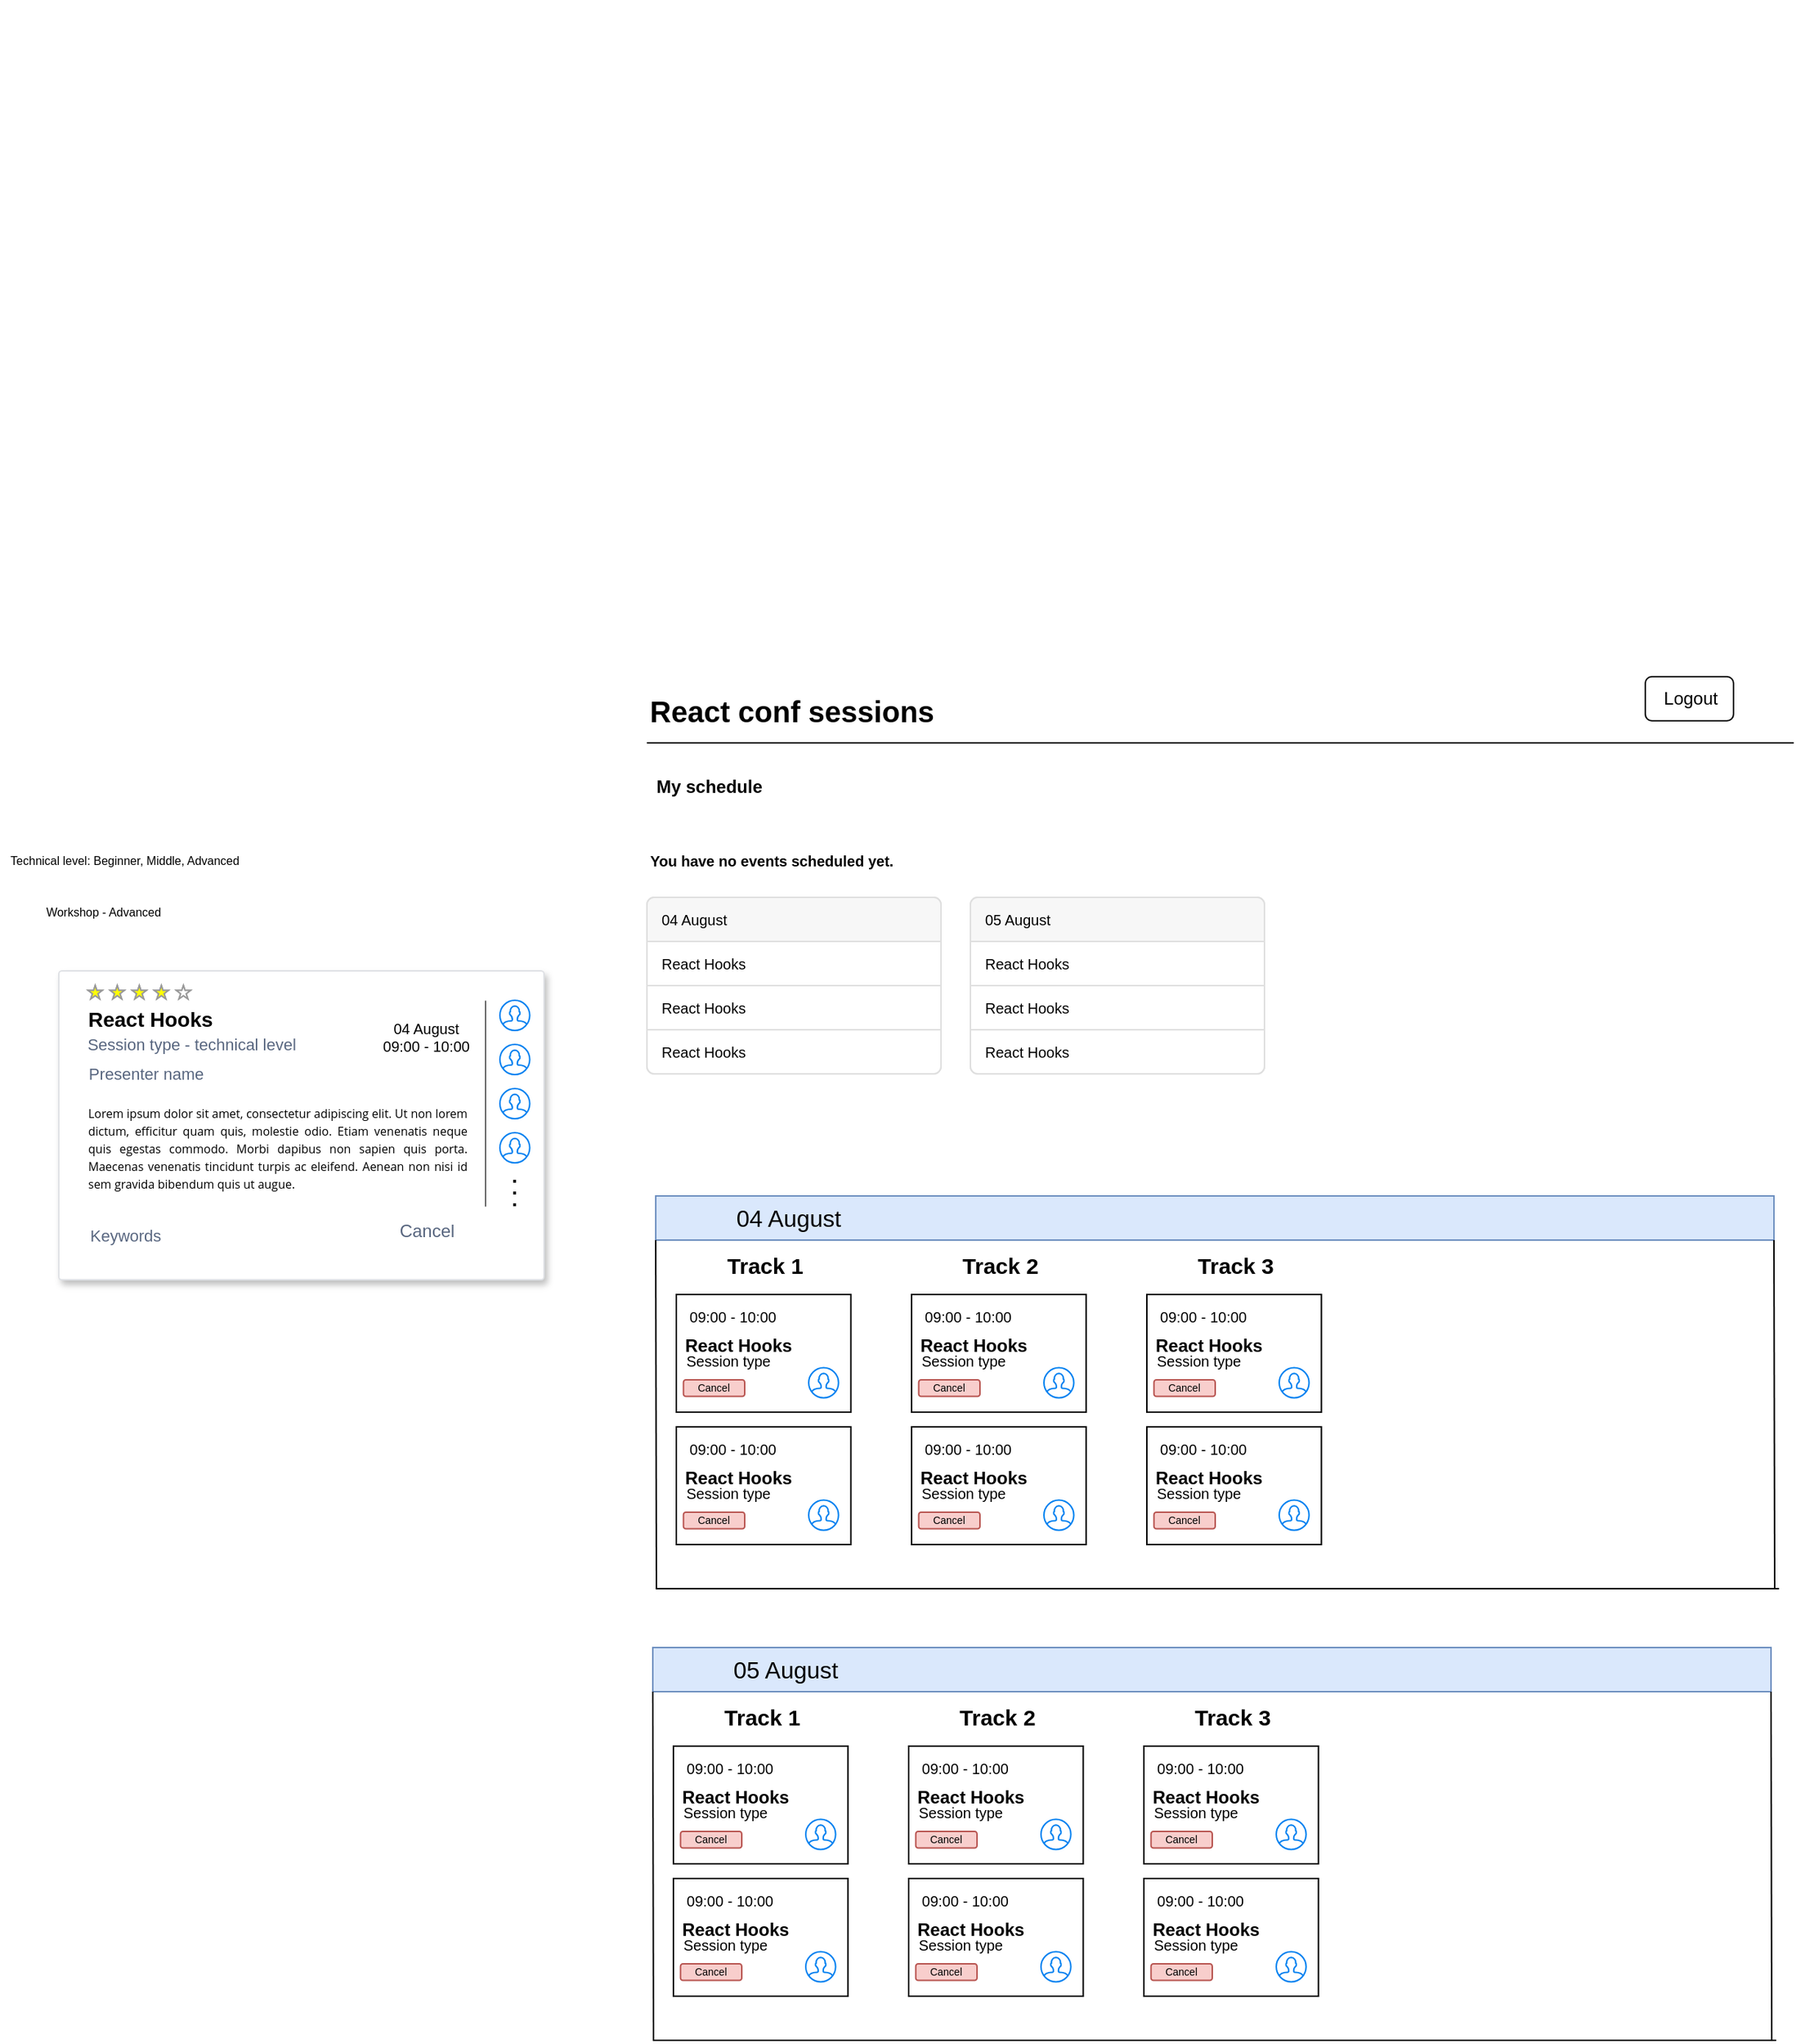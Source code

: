 <mxfile version="16.6.4" type="device" pages="2"><diagram name="Dashboard Partikipant &amp; Speaker" id="f1b7ffb7-ca1e-a977-7cf5-a751b3c06c05"><mxGraphModel dx="1864" dy="1748" grid="1" gridSize="10" guides="1" tooltips="1" connect="1" arrows="1" fold="1" page="1" pageScale="1" pageWidth="826" pageHeight="1169" background="none" math="0" shadow="0"><root><mxCell id="0"/><mxCell id="1" parent="0"/><mxCell id="2" value="React conf sessions" style="text;spacingTop=-5;fontSize=20;fontStyle=1" parent="1" vertex="1"><mxGeometry x="20" y="30" width="230" height="20" as="geometry"/></mxCell><mxCell id="3" value="" style="line;strokeWidth=1" parent="1" vertex="1"><mxGeometry x="20" y="60" width="780" height="10" as="geometry"/></mxCell><mxCell id="d0JAnM6KmbmC-NQ0UVu4-61" value="" style="shape=image;verticalLabelPosition=bottom;labelBackgroundColor=default;verticalAlign=top;aspect=fixed;imageAspect=0;image=https://i.pinimg.com/originals/8e/74/6b/8e746b6e7ee0ac08abb30b59bae5e811.png;" parent="1" vertex="1"><mxGeometry x="-150" y="-440" width="520" height="390" as="geometry"/></mxCell><mxCell id="0iFqUT4Iw8KprncwIgjn-9" value="&lt;b&gt;My schedule&lt;/b&gt;" style="text;html=1;strokeColor=none;fillColor=none;align=center;verticalAlign=middle;whiteSpace=wrap;rounded=0;strokeWidth=3;" parent="1" vertex="1"><mxGeometry y="80" width="125" height="30" as="geometry"/></mxCell><mxCell id="0iFqUT4Iw8KprncwIgjn-13" value="" style="group;fontSize=12;strokeWidth=0.5;" parent="1" vertex="1" connectable="0"><mxGeometry x="699" y="20" width="61" height="30" as="geometry"/></mxCell><mxCell id="0iFqUT4Iw8KprncwIgjn-11" value="" style="rounded=1;whiteSpace=wrap;html=1;strokeWidth=1;fillColor=none;" parent="0iFqUT4Iw8KprncwIgjn-13" vertex="1"><mxGeometry width="60" height="30" as="geometry"/></mxCell><mxCell id="0iFqUT4Iw8KprncwIgjn-12" value="Logout" style="text;html=1;strokeColor=none;fillColor=none;align=center;verticalAlign=middle;whiteSpace=wrap;rounded=0;" parent="0iFqUT4Iw8KprncwIgjn-13" vertex="1"><mxGeometry x="1" y="5" width="60" height="20" as="geometry"/></mxCell><mxCell id="0iFqUT4Iw8KprncwIgjn-233" value="&lt;font style=&quot;font-size: 10px&quot;&gt;&lt;b&gt;You have no events scheduled yet.&lt;/b&gt;&lt;/font&gt;" style="text;html=1;strokeColor=none;fillColor=none;align=center;verticalAlign=middle;whiteSpace=wrap;rounded=0;shadow=0;fontSize=7;" parent="1" vertex="1"><mxGeometry x="20" y="130" width="170" height="30" as="geometry"/></mxCell><mxCell id="0iFqUT4Iw8KprncwIgjn-246" value="" style="html=1;shadow=0;dashed=0;shape=mxgraph.bootstrap.rrect;rSize=5;strokeColor=#DFDFDF;html=1;whiteSpace=wrap;fillColor=#FFFFFF;fontColor=#000000;fontSize=10;" parent="1" vertex="1"><mxGeometry x="20" y="170" width="200" height="120" as="geometry"/></mxCell><mxCell id="0iFqUT4Iw8KprncwIgjn-247" value="04 August" style="html=1;shadow=0;dashed=0;shape=mxgraph.bootstrap.topButton;strokeColor=inherit;fillColor=#F7F7F7;rSize=5;perimeter=none;whiteSpace=wrap;resizeWidth=1;align=left;spacing=10;fontSize=10;" parent="0iFqUT4Iw8KprncwIgjn-246" vertex="1"><mxGeometry width="200" height="30" relative="1" as="geometry"/></mxCell><mxCell id="0iFqUT4Iw8KprncwIgjn-248" value="React Hooks" style="strokeColor=inherit;fillColor=inherit;gradientColor=inherit;fontColor=inherit;html=1;shadow=0;dashed=0;perimeter=none;whiteSpace=wrap;resizeWidth=1;align=left;spacing=10;fontSize=10;" parent="0iFqUT4Iw8KprncwIgjn-246" vertex="1"><mxGeometry width="200" height="30" relative="1" as="geometry"><mxPoint y="30" as="offset"/></mxGeometry></mxCell><mxCell id="0iFqUT4Iw8KprncwIgjn-249" value="React Hooks" style="strokeColor=inherit;fillColor=inherit;gradientColor=inherit;fontColor=inherit;html=1;shadow=0;dashed=0;perimeter=none;whiteSpace=wrap;resizeWidth=1;align=left;spacing=10;fontSize=10;" parent="0iFqUT4Iw8KprncwIgjn-246" vertex="1"><mxGeometry width="200" height="30" relative="1" as="geometry"><mxPoint y="60" as="offset"/></mxGeometry></mxCell><mxCell id="0iFqUT4Iw8KprncwIgjn-250" value="React Hooks" style="strokeColor=inherit;fillColor=inherit;gradientColor=inherit;fontColor=inherit;html=1;shadow=0;dashed=0;shape=mxgraph.bootstrap.bottomButton;rSize=5;perimeter=none;whiteSpace=wrap;resizeWidth=1;resizeHeight=0;align=left;spacing=10;fontSize=10;" parent="0iFqUT4Iw8KprncwIgjn-246" vertex="1"><mxGeometry y="1" width="200" height="30" relative="1" as="geometry"><mxPoint y="-30" as="offset"/></mxGeometry></mxCell><mxCell id="0iFqUT4Iw8KprncwIgjn-264" value="Technical level: Beginner, Middle, Advanced" style="text;html=1;strokeColor=none;fillColor=none;align=center;verticalAlign=middle;whiteSpace=wrap;rounded=0;shadow=0;fontSize=8;" parent="1" vertex="1"><mxGeometry x="-420" y="130" width="170" height="30" as="geometry"/></mxCell><mxCell id="0iFqUT4Iw8KprncwIgjn-265" value="Workshop - Advanced" style="text;html=1;align=center;verticalAlign=middle;resizable=0;points=[];autosize=1;strokeColor=none;fillColor=none;fontSize=8;" parent="1" vertex="1"><mxGeometry x="-395" y="170" width="90" height="20" as="geometry"/></mxCell><mxCell id="0iFqUT4Iw8KprncwIgjn-275" value="" style="group" parent="1" vertex="1" connectable="0"><mxGeometry x="-380" y="220" width="330" height="210" as="geometry"/></mxCell><mxCell id="0iFqUT4Iw8KprncwIgjn-252" value="&lt;span style=&quot;font-size: 14px&quot;&gt;&lt;b&gt;React Hooks&lt;/b&gt;&lt;/span&gt;&lt;br&gt;&lt;div&gt;&lt;/div&gt;&lt;div&gt;&lt;br&gt;&lt;/div&gt;" style="html=1;rounded=1;fillColor=#ffffff;strokeColor=#DFE1E5;fontSize=12;align=left;fontColor=#000000;shadow=1;arcSize=1;whiteSpace=wrap;spacing=20;verticalAlign=top" parent="0iFqUT4Iw8KprncwIgjn-275" vertex="1"><mxGeometry width="330" height="210" as="geometry"/></mxCell><mxCell id="0iFqUT4Iw8KprncwIgjn-254" value="Cancel" style="dashed=0;html=1;rounded=1;fillColor=none;strokeColor=none;fontSize=12;align=center;fontStyle=0;strokeWidth=2;fontColor=#596780;shadow=0;" parent="0iFqUT4Iw8KprncwIgjn-252" vertex="1"><mxGeometry x="1" y="1" width="50" height="33" relative="1" as="geometry"><mxPoint x="-105" y="-50" as="offset"/></mxGeometry></mxCell><mxCell id="0iFqUT4Iw8KprncwIgjn-258" value="Keywords" style="dashed=0;html=1;rounded=1;fillColor=none;strokeColor=none;fontSize=11;align=center;fontStyle=0;fontColor=#596780;shadow=0;" parent="0iFqUT4Iw8KprncwIgjn-252" vertex="1"><mxGeometry y="1" width="50" height="20" relative="1" as="geometry"><mxPoint x="20" y="-40" as="offset"/></mxGeometry></mxCell><mxCell id="0iFqUT4Iw8KprncwIgjn-259" value="Session type - technical level" style="dashed=0;html=1;rounded=1;fillColor=none;strokeColor=none;fontSize=11;align=center;fontStyle=0;fontColor=#596780;shadow=0;" parent="0iFqUT4Iw8KprncwIgjn-252" vertex="1"><mxGeometry x="20" y="40" width="140" height="20" as="geometry"/></mxCell><mxCell id="0iFqUT4Iw8KprncwIgjn-260" value="04 August&lt;br style=&quot;font-size: 10px;&quot;&gt;09:00 - 10:00" style="text;html=1;strokeColor=none;fillColor=none;align=center;verticalAlign=middle;whiteSpace=wrap;rounded=0;shadow=0;fontSize=10;horizontal=1;spacingBottom=0;" parent="0iFqUT4Iw8KprncwIgjn-252" vertex="1"><mxGeometry x="210" y="30" width="80" height="30" as="geometry"/></mxCell><mxCell id="0iFqUT4Iw8KprncwIgjn-261" value="&lt;div style=&quot;text-align: justify&quot;&gt;&lt;span style=&quot;font-size: 8px ; background-color: rgb(255 , 255 , 255) ; font-family: &amp;#34;open sans&amp;#34; , &amp;#34;arial&amp;#34; , sans-serif&quot;&gt;Lorem ipsum dolor sit amet, consectetur adipiscing elit. Ut non lorem dictum, efficitur quam quis, molestie odio. Etiam venenatis neque quis egestas commodo. Morbi dapibus non sapien quis porta. Maecenas venenatis tincidunt turpis ac eleifend. Aenean non nisi id sem gravida bibendum quis ut augue.&lt;/span&gt;&lt;/div&gt;" style="text;html=1;strokeColor=none;fillColor=none;align=right;verticalAlign=middle;whiteSpace=wrap;rounded=0;shadow=0;fontSize=10;" parent="0iFqUT4Iw8KprncwIgjn-252" vertex="1"><mxGeometry x="20" y="90" width="260" height="60" as="geometry"/></mxCell><mxCell id="0iFqUT4Iw8KprncwIgjn-262" value="" style="verticalLabelPosition=bottom;shadow=0;dashed=0;align=center;html=1;verticalAlign=top;strokeWidth=1;shape=mxgraph.mockup.misc.rating;strokeColor=#999999;fillColor=#ffff00;emptyFillColor=#ffffff;grade=4;ratingScale=5;ratingStyle=star;fontSize=8;" parent="0iFqUT4Iw8KprncwIgjn-252" vertex="1"><mxGeometry x="20" y="10" width="73.33" height="10" as="geometry"/></mxCell><mxCell id="0iFqUT4Iw8KprncwIgjn-263" value="Presenter name" style="dashed=0;html=1;rounded=1;fillColor=none;strokeColor=none;fontSize=11;align=center;fontStyle=0;fontColor=#596780;shadow=0;" parent="0iFqUT4Iw8KprncwIgjn-252" vertex="1"><mxGeometry x="20" y="60" width="77" height="20" as="geometry"/></mxCell><mxCell id="0iFqUT4Iw8KprncwIgjn-266" value="" style="endArrow=none;html=1;rounded=0;fontSize=8;strokeWidth=0.5;" parent="0iFqUT4Iw8KprncwIgjn-252" edge="1"><mxGeometry width="50" height="50" relative="1" as="geometry"><mxPoint x="290" y="160" as="sourcePoint"/><mxPoint x="290" y="20" as="targetPoint"/></mxGeometry></mxCell><mxCell id="0iFqUT4Iw8KprncwIgjn-267" value="&lt;span style=&quot;color: rgba(0 , 0 , 0 , 0) ; font-family: monospace ; font-size: 0px ; background-color: rgb(248 , 249 , 250)&quot;&gt;%3CmxGraphModel%3E%3Croot%3E%3CmxCell%20id%3D%220%22%2F%3E%3CmxCell%20id%3D%221%22%20parent%3D%220%22%2F%3E%3CmxCell%20id%3D%222%22%20value%3D%22Session%20type%22%20style%3D%22dashed%3D0%3Bhtml%3D1%3Brounded%3D1%3BfillColor%3Dnone%3BstrokeColor%3Dnone%3BfontSize%3D11%3Balign%3Dcenter%3BfontStyle%3D0%3BfontColor%3D%23596780%3Bshadow%3D0%3B%22%20vertex%3D%221%22%20parent%3D%221%22%3E%3CmxGeometry%20x%3D%22-400%22%20y%3D%22220%22%20width%3D%2277%22%20height%3D%2220%22%20as%3D%22geometry%22%2F%3E%3C%2FmxCell%3E%3C%2Froot%3E%3C%2FmxGraphModel%3E&lt;/span&gt;" style="html=1;verticalLabelPosition=bottom;align=center;labelBackgroundColor=#ffffff;verticalAlign=top;strokeWidth=1;strokeColor=#0080F0;shadow=0;dashed=0;shape=mxgraph.ios7.icons.user;fontSize=8;fillColor=none;" parent="0iFqUT4Iw8KprncwIgjn-252" vertex="1"><mxGeometry x="300" y="20" width="20.281" height="20.5" as="geometry"/></mxCell><mxCell id="0iFqUT4Iw8KprncwIgjn-268" value="&lt;span style=&quot;color: rgba(0 , 0 , 0 , 0) ; font-family: monospace ; font-size: 0px ; background-color: rgb(248 , 249 , 250)&quot;&gt;%3CmxGraphModel%3E%3Croot%3E%3CmxCell%20id%3D%220%22%2F%3E%3CmxCell%20id%3D%221%22%20parent%3D%220%22%2F%3E%3CmxCell%20id%3D%222%22%20value%3D%22Session%20type%22%20style%3D%22dashed%3D0%3Bhtml%3D1%3Brounded%3D1%3BfillColor%3Dnone%3BstrokeColor%3Dnone%3BfontSize%3D11%3Balign%3Dcenter%3BfontStyle%3D0%3BfontColor%3D%23596780%3Bshadow%3D0%3B%22%20vertex%3D%221%22%20parent%3D%221%22%3E%3CmxGeometry%20x%3D%22-400%22%20y%3D%22220%22%20width%3D%2277%22%20height%3D%2220%22%20as%3D%22geometry%22%2F%3E%3C%2FmxCell%3E%3C%2Froot%3E%3C%2FmxGraphModel%3E&lt;/span&gt;" style="html=1;verticalLabelPosition=bottom;align=center;labelBackgroundColor=#ffffff;verticalAlign=top;strokeWidth=1;strokeColor=#0080F0;shadow=0;dashed=0;shape=mxgraph.ios7.icons.user;fontSize=8;fillColor=none;" parent="0iFqUT4Iw8KprncwIgjn-252" vertex="1"><mxGeometry x="300" y="50" width="20.281" height="20.5" as="geometry"/></mxCell><mxCell id="0iFqUT4Iw8KprncwIgjn-269" value="&lt;span style=&quot;color: rgba(0 , 0 , 0 , 0) ; font-family: monospace ; font-size: 0px ; background-color: rgb(248 , 249 , 250)&quot;&gt;%3CmxGraphModel%3E%3Croot%3E%3CmxCell%20id%3D%220%22%2F%3E%3CmxCell%20id%3D%221%22%20parent%3D%220%22%2F%3E%3CmxCell%20id%3D%222%22%20value%3D%22Session%20type%22%20style%3D%22dashed%3D0%3Bhtml%3D1%3Brounded%3D1%3BfillColor%3Dnone%3BstrokeColor%3Dnone%3BfontSize%3D11%3Balign%3Dcenter%3BfontStyle%3D0%3BfontColor%3D%23596780%3Bshadow%3D0%3B%22%20vertex%3D%221%22%20parent%3D%221%22%3E%3CmxGeometry%20x%3D%22-400%22%20y%3D%22220%22%20width%3D%2277%22%20height%3D%2220%22%20as%3D%22geometry%22%2F%3E%3C%2FmxCell%3E%3C%2Froot%3E%3C%2FmxGraphModel%3E&lt;/span&gt;" style="html=1;verticalLabelPosition=bottom;align=center;labelBackgroundColor=#ffffff;verticalAlign=top;strokeWidth=1;strokeColor=#0080F0;shadow=0;dashed=0;shape=mxgraph.ios7.icons.user;fontSize=8;fillColor=none;" parent="0iFqUT4Iw8KprncwIgjn-252" vertex="1"><mxGeometry x="300" y="80" width="20.281" height="20.5" as="geometry"/></mxCell><mxCell id="0iFqUT4Iw8KprncwIgjn-270" value="&lt;span style=&quot;color: rgba(0 , 0 , 0 , 0) ; font-family: monospace ; font-size: 0px ; background-color: rgb(248 , 249 , 250)&quot;&gt;%3CmxGraphModel%3E%3Croot%3E%3CmxCell%20id%3D%220%22%2F%3E%3CmxCell%20id%3D%221%22%20parent%3D%220%22%2F%3E%3CmxCell%20id%3D%222%22%20value%3D%22Session%20type%22%20style%3D%22dashed%3D0%3Bhtml%3D1%3Brounded%3D1%3BfillColor%3Dnone%3BstrokeColor%3Dnone%3BfontSize%3D11%3Balign%3Dcenter%3BfontStyle%3D0%3BfontColor%3D%23596780%3Bshadow%3D0%3B%22%20vertex%3D%221%22%20parent%3D%221%22%3E%3CmxGeometry%20x%3D%22-400%22%20y%3D%22220%22%20width%3D%2277%22%20height%3D%2220%22%20as%3D%22geometry%22%2F%3E%3C%2FmxCell%3E%3C%2Froot%3E%3C%2FmxGraphModel%3E&lt;/span&gt;" style="html=1;verticalLabelPosition=bottom;align=center;labelBackgroundColor=#ffffff;verticalAlign=top;strokeWidth=1;strokeColor=#0080F0;shadow=0;dashed=0;shape=mxgraph.ios7.icons.user;fontSize=8;fillColor=none;" parent="0iFqUT4Iw8KprncwIgjn-252" vertex="1"><mxGeometry x="300" y="110" width="20.281" height="20.5" as="geometry"/></mxCell><mxCell id="0iFqUT4Iw8KprncwIgjn-274" value="" style="verticalLabelPosition=bottom;shadow=0;dashed=0;align=center;html=1;verticalAlign=top;strokeWidth=1;shape=mxgraph.mockup.misc.rating;strokeColor=#999999;fillColor=#ffff00;emptyFillColor=#ffffff;grade=4;ratingScale=5;ratingStyle=star;fontSize=8;" parent="0iFqUT4Iw8KprncwIgjn-252" vertex="1"><mxGeometry x="20" y="10" width="73.33" height="10" as="geometry"/></mxCell><mxCell id="0iFqUT4Iw8KprncwIgjn-273" value="" style="endArrow=none;dashed=1;html=1;dashPattern=1 3;strokeWidth=2;rounded=0;fontSize=10;" parent="0iFqUT4Iw8KprncwIgjn-275" edge="1"><mxGeometry width="50" height="50" relative="1" as="geometry"><mxPoint x="310" y="160" as="sourcePoint"/><mxPoint x="310" y="140" as="targetPoint"/><Array as="points"><mxPoint x="310" y="150"/></Array></mxGeometry></mxCell><mxCell id="MJeEtoqh6939Nk-4vWC7-3" value="" style="html=1;shadow=0;dashed=0;shape=mxgraph.bootstrap.rrect;rSize=5;strokeColor=#DFDFDF;html=1;whiteSpace=wrap;fillColor=#FFFFFF;fontColor=#000000;fontSize=10;" parent="1" vertex="1"><mxGeometry x="240" y="170" width="200" height="120" as="geometry"/></mxCell><mxCell id="MJeEtoqh6939Nk-4vWC7-4" value="05 August" style="html=1;shadow=0;dashed=0;shape=mxgraph.bootstrap.topButton;strokeColor=inherit;fillColor=#F7F7F7;rSize=5;perimeter=none;whiteSpace=wrap;resizeWidth=1;align=left;spacing=10;fontSize=10;" parent="MJeEtoqh6939Nk-4vWC7-3" vertex="1"><mxGeometry width="200" height="30" relative="1" as="geometry"/></mxCell><mxCell id="MJeEtoqh6939Nk-4vWC7-5" value="React Hooks" style="strokeColor=inherit;fillColor=inherit;gradientColor=inherit;fontColor=inherit;html=1;shadow=0;dashed=0;perimeter=none;whiteSpace=wrap;resizeWidth=1;align=left;spacing=10;fontSize=10;" parent="MJeEtoqh6939Nk-4vWC7-3" vertex="1"><mxGeometry width="200" height="30" relative="1" as="geometry"><mxPoint y="30" as="offset"/></mxGeometry></mxCell><mxCell id="MJeEtoqh6939Nk-4vWC7-6" value="React Hooks" style="strokeColor=inherit;fillColor=inherit;gradientColor=inherit;fontColor=inherit;html=1;shadow=0;dashed=0;perimeter=none;whiteSpace=wrap;resizeWidth=1;align=left;spacing=10;fontSize=10;" parent="MJeEtoqh6939Nk-4vWC7-3" vertex="1"><mxGeometry width="200" height="30" relative="1" as="geometry"><mxPoint y="60" as="offset"/></mxGeometry></mxCell><mxCell id="MJeEtoqh6939Nk-4vWC7-7" value="React Hooks" style="strokeColor=inherit;fillColor=inherit;gradientColor=inherit;fontColor=inherit;html=1;shadow=0;dashed=0;shape=mxgraph.bootstrap.bottomButton;rSize=5;perimeter=none;whiteSpace=wrap;resizeWidth=1;resizeHeight=0;align=left;spacing=10;fontSize=10;" parent="MJeEtoqh6939Nk-4vWC7-3" vertex="1"><mxGeometry y="1" width="200" height="30" relative="1" as="geometry"><mxPoint y="-30" as="offset"/></mxGeometry></mxCell><mxCell id="0iFqUT4Iw8KprncwIgjn-51" value="" style="group" parent="1" vertex="1" connectable="0"><mxGeometry x="40" y="410" width="121.69" height="200" as="geometry"/></mxCell><mxCell id="d0JAnM6KmbmC-NQ0UVu4-64" value="&lt;font style=&quot;font-size: 15px&quot;&gt;Track 1&lt;/font&gt;" style="text;html=1;strokeColor=none;fillColor=none;align=center;verticalAlign=middle;whiteSpace=wrap;rounded=0;fontStyle=1" parent="0iFqUT4Iw8KprncwIgjn-51" vertex="1"><mxGeometry x="1.488" width="118.717" height="20" as="geometry"/></mxCell><mxCell id="C8x-raXGnhVbBHaBL-Vw-7" value="" style="group" parent="0iFqUT4Iw8KprncwIgjn-51" vertex="1" connectable="0"><mxGeometry y="120" width="118.72" height="80" as="geometry"/></mxCell><mxCell id="0iFqUT4Iw8KprncwIgjn-43" value="" style="rounded=0;whiteSpace=wrap;html=1;fontSize=15;strokeColor=default;fillColor=none;" parent="C8x-raXGnhVbBHaBL-Vw-7" vertex="1"><mxGeometry width="118.72" height="80" as="geometry"/></mxCell><mxCell id="0iFqUT4Iw8KprncwIgjn-44" value="React Hooks" style="text;html=1;strokeColor=none;fillColor=none;align=left;verticalAlign=middle;whiteSpace=wrap;rounded=0;fontSize=12;fontStyle=1" parent="C8x-raXGnhVbBHaBL-Vw-7" vertex="1"><mxGeometry x="3.89" y="29.75" width="77.03" height="10" as="geometry"/></mxCell><mxCell id="0iFqUT4Iw8KprncwIgjn-45" value="09:00 - 10:00" style="text;html=1;strokeColor=none;fillColor=none;align=center;verticalAlign=middle;whiteSpace=wrap;rounded=0;fontSize=10;" parent="C8x-raXGnhVbBHaBL-Vw-7" vertex="1"><mxGeometry x="3.89" y="10" width="69.25" height="10" as="geometry"/></mxCell><mxCell id="0iFqUT4Iw8KprncwIgjn-46" value="" style="html=1;verticalLabelPosition=bottom;align=center;labelBackgroundColor=#ffffff;verticalAlign=top;strokeWidth=1;strokeColor=#0080F0;shadow=0;dashed=0;shape=mxgraph.ios7.icons.user;fontSize=8;fillColor=none;" parent="C8x-raXGnhVbBHaBL-Vw-7" vertex="1"><mxGeometry x="90.025" y="49.75" width="20.281" height="20.5" as="geometry"/></mxCell><mxCell id="a9zN8bj7MbOIg66z_33S-7" value="Session type" style="text;html=1;strokeColor=none;fillColor=none;align=center;verticalAlign=middle;whiteSpace=wrap;rounded=0;fontSize=10;" parent="C8x-raXGnhVbBHaBL-Vw-7" vertex="1"><mxGeometry x="3.89" y="39.75" width="63.14" height="10" as="geometry"/></mxCell><mxCell id="C8x-raXGnhVbBHaBL-Vw-6" value="" style="group" parent="C8x-raXGnhVbBHaBL-Vw-7" vertex="1" connectable="0"><mxGeometry x="4.826" y="58.013" width="41.669" height="11.238" as="geometry"/></mxCell><mxCell id="0iFqUT4Iw8KprncwIgjn-49" value="" style="rounded=1;whiteSpace=wrap;html=1;shadow=0;fontSize=8;strokeWidth=1;fillColor=#f8cecc;strokeColor=#b85450;" parent="C8x-raXGnhVbBHaBL-Vw-6" vertex="1"><mxGeometry width="41.669" height="11.237" as="geometry"/></mxCell><mxCell id="0iFqUT4Iw8KprncwIgjn-50" value="&lt;font style=&quot;font-size: 7px&quot;&gt;Cancel&lt;/font&gt;" style="text;html=1;strokeColor=none;fillColor=none;align=center;verticalAlign=middle;whiteSpace=wrap;rounded=0;shadow=0;fontSize=8;" parent="C8x-raXGnhVbBHaBL-Vw-6" vertex="1"><mxGeometry x="6.252" width="29.165" height="9.2" as="geometry"/></mxCell><mxCell id="C8x-raXGnhVbBHaBL-Vw-8" value="" style="group" parent="0iFqUT4Iw8KprncwIgjn-51" vertex="1" connectable="0"><mxGeometry x="-5.107e-15" y="30" width="118.72" height="80" as="geometry"/></mxCell><mxCell id="C8x-raXGnhVbBHaBL-Vw-9" value="" style="rounded=0;whiteSpace=wrap;html=1;fontSize=15;strokeColor=default;fillColor=none;" parent="C8x-raXGnhVbBHaBL-Vw-8" vertex="1"><mxGeometry width="118.72" height="80" as="geometry"/></mxCell><mxCell id="C8x-raXGnhVbBHaBL-Vw-10" value="React Hooks" style="text;html=1;strokeColor=none;fillColor=none;align=left;verticalAlign=middle;whiteSpace=wrap;rounded=0;fontSize=12;fontStyle=1" parent="C8x-raXGnhVbBHaBL-Vw-8" vertex="1"><mxGeometry x="3.89" y="29.75" width="77.03" height="10" as="geometry"/></mxCell><mxCell id="C8x-raXGnhVbBHaBL-Vw-11" value="09:00 - 10:00" style="text;html=1;strokeColor=none;fillColor=none;align=center;verticalAlign=middle;whiteSpace=wrap;rounded=0;fontSize=10;" parent="C8x-raXGnhVbBHaBL-Vw-8" vertex="1"><mxGeometry x="3.89" y="10" width="69.25" height="10" as="geometry"/></mxCell><mxCell id="C8x-raXGnhVbBHaBL-Vw-12" value="" style="html=1;verticalLabelPosition=bottom;align=center;labelBackgroundColor=#ffffff;verticalAlign=top;strokeWidth=1;strokeColor=#0080F0;shadow=0;dashed=0;shape=mxgraph.ios7.icons.user;fontSize=8;fillColor=none;" parent="C8x-raXGnhVbBHaBL-Vw-8" vertex="1"><mxGeometry x="90.025" y="49.75" width="20.281" height="20.5" as="geometry"/></mxCell><mxCell id="C8x-raXGnhVbBHaBL-Vw-13" value="Session type" style="text;html=1;strokeColor=none;fillColor=none;align=center;verticalAlign=middle;whiteSpace=wrap;rounded=0;fontSize=10;" parent="C8x-raXGnhVbBHaBL-Vw-8" vertex="1"><mxGeometry x="3.89" y="39.75" width="63.14" height="10" as="geometry"/></mxCell><mxCell id="C8x-raXGnhVbBHaBL-Vw-14" value="" style="group" parent="C8x-raXGnhVbBHaBL-Vw-8" vertex="1" connectable="0"><mxGeometry x="4.826" y="58.013" width="41.669" height="11.238" as="geometry"/></mxCell><mxCell id="C8x-raXGnhVbBHaBL-Vw-15" value="" style="rounded=1;whiteSpace=wrap;html=1;shadow=0;fontSize=8;strokeWidth=1;fillColor=#f8cecc;strokeColor=#b85450;" parent="C8x-raXGnhVbBHaBL-Vw-14" vertex="1"><mxGeometry width="41.669" height="11.237" as="geometry"/></mxCell><mxCell id="C8x-raXGnhVbBHaBL-Vw-16" value="&lt;font style=&quot;font-size: 7px&quot;&gt;Cancel&lt;/font&gt;" style="text;html=1;strokeColor=none;fillColor=none;align=center;verticalAlign=middle;whiteSpace=wrap;rounded=0;shadow=0;fontSize=8;" parent="C8x-raXGnhVbBHaBL-Vw-14" vertex="1"><mxGeometry x="6.252" width="29.165" height="9.2" as="geometry"/></mxCell><mxCell id="a9zN8bj7MbOIg66z_33S-3" value="" style="group" parent="1" vertex="1" connectable="0"><mxGeometry x="25.974" y="373" width="760.547" height="30" as="geometry"/></mxCell><mxCell id="0iFqUT4Iw8KprncwIgjn-23" value="" style="rounded=0;whiteSpace=wrap;html=1;fontSize=10;strokeWidth=1;fillColor=#dae8fc;strokeColor=#6c8ebf;" parent="a9zN8bj7MbOIg66z_33S-3" vertex="1"><mxGeometry width="760.547" height="30" as="geometry"/></mxCell><mxCell id="d0JAnM6KmbmC-NQ0UVu4-62" value="&lt;font style=&quot;font-size: 16px&quot;&gt;04 August&lt;/font&gt;" style="text;html=1;strokeColor=none;fillColor=none;align=center;verticalAlign=middle;whiteSpace=wrap;rounded=0;" parent="a9zN8bj7MbOIg66z_33S-3" vertex="1"><mxGeometry x="0.005" width="180.653" height="30" as="geometry"/></mxCell><mxCell id="a9zN8bj7MbOIg66z_33S-4" value="" style="endArrow=none;html=1;rounded=0;fontColor=#000000;" parent="1" edge="1"><mxGeometry width="50" height="50" relative="1" as="geometry"><mxPoint x="787" y="640" as="sourcePoint"/><mxPoint x="786.52" y="403" as="targetPoint"/></mxGeometry></mxCell><mxCell id="a9zN8bj7MbOIg66z_33S-5" value="" style="endArrow=none;html=1;rounded=0;fontColor=#000000;" parent="1" edge="1"><mxGeometry width="50" height="50" relative="1" as="geometry"><mxPoint x="26.45" y="640" as="sourcePoint"/><mxPoint x="25.97" y="403" as="targetPoint"/></mxGeometry></mxCell><mxCell id="a9zN8bj7MbOIg66z_33S-6" value="" style="endArrow=none;html=1;rounded=0;fontColor=#000000;" parent="1" edge="1"><mxGeometry width="50" height="50" relative="1" as="geometry"><mxPoint x="790" y="640" as="sourcePoint"/><mxPoint x="26" y="640" as="targetPoint"/></mxGeometry></mxCell><mxCell id="C8x-raXGnhVbBHaBL-Vw-17" value="" style="group" parent="1" vertex="1" connectable="0"><mxGeometry x="200" y="410" width="121.69" height="200" as="geometry"/></mxCell><mxCell id="C8x-raXGnhVbBHaBL-Vw-18" value="&lt;font style=&quot;font-size: 15px&quot;&gt;Track 2&lt;/font&gt;" style="text;html=1;strokeColor=none;fillColor=none;align=center;verticalAlign=middle;whiteSpace=wrap;rounded=0;fontStyle=1" parent="C8x-raXGnhVbBHaBL-Vw-17" vertex="1"><mxGeometry x="1.488" width="118.717" height="20" as="geometry"/></mxCell><mxCell id="C8x-raXGnhVbBHaBL-Vw-19" value="" style="group" parent="C8x-raXGnhVbBHaBL-Vw-17" vertex="1" connectable="0"><mxGeometry y="120" width="118.72" height="80" as="geometry"/></mxCell><mxCell id="C8x-raXGnhVbBHaBL-Vw-20" value="" style="rounded=0;whiteSpace=wrap;html=1;fontSize=15;strokeColor=default;fillColor=none;" parent="C8x-raXGnhVbBHaBL-Vw-19" vertex="1"><mxGeometry width="118.72" height="80" as="geometry"/></mxCell><mxCell id="C8x-raXGnhVbBHaBL-Vw-21" value="React Hooks" style="text;html=1;strokeColor=none;fillColor=none;align=left;verticalAlign=middle;whiteSpace=wrap;rounded=0;fontSize=12;fontStyle=1" parent="C8x-raXGnhVbBHaBL-Vw-19" vertex="1"><mxGeometry x="3.89" y="29.75" width="77.03" height="10" as="geometry"/></mxCell><mxCell id="C8x-raXGnhVbBHaBL-Vw-22" value="09:00 - 10:00" style="text;html=1;strokeColor=none;fillColor=none;align=center;verticalAlign=middle;whiteSpace=wrap;rounded=0;fontSize=10;" parent="C8x-raXGnhVbBHaBL-Vw-19" vertex="1"><mxGeometry x="3.89" y="10" width="69.25" height="10" as="geometry"/></mxCell><mxCell id="C8x-raXGnhVbBHaBL-Vw-23" value="" style="html=1;verticalLabelPosition=bottom;align=center;labelBackgroundColor=#ffffff;verticalAlign=top;strokeWidth=1;strokeColor=#0080F0;shadow=0;dashed=0;shape=mxgraph.ios7.icons.user;fontSize=8;fillColor=none;" parent="C8x-raXGnhVbBHaBL-Vw-19" vertex="1"><mxGeometry x="90.025" y="49.75" width="20.281" height="20.5" as="geometry"/></mxCell><mxCell id="C8x-raXGnhVbBHaBL-Vw-24" value="Session type" style="text;html=1;strokeColor=none;fillColor=none;align=center;verticalAlign=middle;whiteSpace=wrap;rounded=0;fontSize=10;" parent="C8x-raXGnhVbBHaBL-Vw-19" vertex="1"><mxGeometry x="3.89" y="39.75" width="63.14" height="10" as="geometry"/></mxCell><mxCell id="C8x-raXGnhVbBHaBL-Vw-25" value="" style="group" parent="C8x-raXGnhVbBHaBL-Vw-19" vertex="1" connectable="0"><mxGeometry x="4.826" y="58.013" width="41.669" height="11.238" as="geometry"/></mxCell><mxCell id="C8x-raXGnhVbBHaBL-Vw-26" value="" style="rounded=1;whiteSpace=wrap;html=1;shadow=0;fontSize=8;strokeWidth=1;fillColor=#f8cecc;strokeColor=#b85450;" parent="C8x-raXGnhVbBHaBL-Vw-25" vertex="1"><mxGeometry width="41.669" height="11.237" as="geometry"/></mxCell><mxCell id="C8x-raXGnhVbBHaBL-Vw-27" value="&lt;font style=&quot;font-size: 7px&quot;&gt;Cancel&lt;/font&gt;" style="text;html=1;strokeColor=none;fillColor=none;align=center;verticalAlign=middle;whiteSpace=wrap;rounded=0;shadow=0;fontSize=8;" parent="C8x-raXGnhVbBHaBL-Vw-25" vertex="1"><mxGeometry x="6.252" width="29.165" height="9.2" as="geometry"/></mxCell><mxCell id="C8x-raXGnhVbBHaBL-Vw-28" value="" style="group" parent="C8x-raXGnhVbBHaBL-Vw-17" vertex="1" connectable="0"><mxGeometry x="-5.107e-15" y="30" width="118.72" height="80" as="geometry"/></mxCell><mxCell id="C8x-raXGnhVbBHaBL-Vw-29" value="" style="rounded=0;whiteSpace=wrap;html=1;fontSize=15;strokeColor=default;fillColor=none;" parent="C8x-raXGnhVbBHaBL-Vw-28" vertex="1"><mxGeometry width="118.72" height="80" as="geometry"/></mxCell><mxCell id="C8x-raXGnhVbBHaBL-Vw-30" value="React Hooks" style="text;html=1;strokeColor=none;fillColor=none;align=left;verticalAlign=middle;whiteSpace=wrap;rounded=0;fontSize=12;fontStyle=1" parent="C8x-raXGnhVbBHaBL-Vw-28" vertex="1"><mxGeometry x="3.89" y="29.75" width="77.03" height="10" as="geometry"/></mxCell><mxCell id="C8x-raXGnhVbBHaBL-Vw-31" value="09:00 - 10:00" style="text;html=1;strokeColor=none;fillColor=none;align=center;verticalAlign=middle;whiteSpace=wrap;rounded=0;fontSize=10;" parent="C8x-raXGnhVbBHaBL-Vw-28" vertex="1"><mxGeometry x="3.89" y="10" width="69.25" height="10" as="geometry"/></mxCell><mxCell id="C8x-raXGnhVbBHaBL-Vw-32" value="" style="html=1;verticalLabelPosition=bottom;align=center;labelBackgroundColor=#ffffff;verticalAlign=top;strokeWidth=1;strokeColor=#0080F0;shadow=0;dashed=0;shape=mxgraph.ios7.icons.user;fontSize=8;fillColor=none;" parent="C8x-raXGnhVbBHaBL-Vw-28" vertex="1"><mxGeometry x="90.025" y="49.75" width="20.281" height="20.5" as="geometry"/></mxCell><mxCell id="C8x-raXGnhVbBHaBL-Vw-33" value="Session type" style="text;html=1;strokeColor=none;fillColor=none;align=center;verticalAlign=middle;whiteSpace=wrap;rounded=0;fontSize=10;" parent="C8x-raXGnhVbBHaBL-Vw-28" vertex="1"><mxGeometry x="3.89" y="39.75" width="63.14" height="10" as="geometry"/></mxCell><mxCell id="C8x-raXGnhVbBHaBL-Vw-34" value="" style="group" parent="C8x-raXGnhVbBHaBL-Vw-28" vertex="1" connectable="0"><mxGeometry x="4.826" y="58.013" width="41.669" height="11.238" as="geometry"/></mxCell><mxCell id="C8x-raXGnhVbBHaBL-Vw-35" value="" style="rounded=1;whiteSpace=wrap;html=1;shadow=0;fontSize=8;strokeWidth=1;fillColor=#f8cecc;strokeColor=#b85450;" parent="C8x-raXGnhVbBHaBL-Vw-34" vertex="1"><mxGeometry width="41.669" height="11.237" as="geometry"/></mxCell><mxCell id="C8x-raXGnhVbBHaBL-Vw-36" value="&lt;font style=&quot;font-size: 7px&quot;&gt;Cancel&lt;/font&gt;" style="text;html=1;strokeColor=none;fillColor=none;align=center;verticalAlign=middle;whiteSpace=wrap;rounded=0;shadow=0;fontSize=8;" parent="C8x-raXGnhVbBHaBL-Vw-34" vertex="1"><mxGeometry x="6.252" width="29.165" height="9.2" as="geometry"/></mxCell><mxCell id="C8x-raXGnhVbBHaBL-Vw-37" value="" style="group" parent="1" vertex="1" connectable="0"><mxGeometry x="360" y="410" width="121.69" height="200" as="geometry"/></mxCell><mxCell id="C8x-raXGnhVbBHaBL-Vw-38" value="&lt;font style=&quot;font-size: 15px&quot;&gt;Track 3&lt;/font&gt;" style="text;html=1;strokeColor=none;fillColor=none;align=center;verticalAlign=middle;whiteSpace=wrap;rounded=0;fontStyle=1" parent="C8x-raXGnhVbBHaBL-Vw-37" vertex="1"><mxGeometry x="1.488" width="118.717" height="20" as="geometry"/></mxCell><mxCell id="C8x-raXGnhVbBHaBL-Vw-39" value="" style="group" parent="C8x-raXGnhVbBHaBL-Vw-37" vertex="1" connectable="0"><mxGeometry y="120" width="118.72" height="80" as="geometry"/></mxCell><mxCell id="C8x-raXGnhVbBHaBL-Vw-40" value="" style="rounded=0;whiteSpace=wrap;html=1;fontSize=15;strokeColor=default;fillColor=none;" parent="C8x-raXGnhVbBHaBL-Vw-39" vertex="1"><mxGeometry width="118.72" height="80" as="geometry"/></mxCell><mxCell id="C8x-raXGnhVbBHaBL-Vw-41" value="React Hooks" style="text;html=1;strokeColor=none;fillColor=none;align=left;verticalAlign=middle;whiteSpace=wrap;rounded=0;fontSize=12;fontStyle=1" parent="C8x-raXGnhVbBHaBL-Vw-39" vertex="1"><mxGeometry x="3.89" y="29.75" width="77.03" height="10" as="geometry"/></mxCell><mxCell id="C8x-raXGnhVbBHaBL-Vw-42" value="09:00 - 10:00" style="text;html=1;strokeColor=none;fillColor=none;align=center;verticalAlign=middle;whiteSpace=wrap;rounded=0;fontSize=10;" parent="C8x-raXGnhVbBHaBL-Vw-39" vertex="1"><mxGeometry x="3.89" y="10" width="69.25" height="10" as="geometry"/></mxCell><mxCell id="C8x-raXGnhVbBHaBL-Vw-43" value="" style="html=1;verticalLabelPosition=bottom;align=center;labelBackgroundColor=#ffffff;verticalAlign=top;strokeWidth=1;strokeColor=#0080F0;shadow=0;dashed=0;shape=mxgraph.ios7.icons.user;fontSize=8;fillColor=none;" parent="C8x-raXGnhVbBHaBL-Vw-39" vertex="1"><mxGeometry x="90.025" y="49.75" width="20.281" height="20.5" as="geometry"/></mxCell><mxCell id="C8x-raXGnhVbBHaBL-Vw-44" value="Session type" style="text;html=1;strokeColor=none;fillColor=none;align=center;verticalAlign=middle;whiteSpace=wrap;rounded=0;fontSize=10;" parent="C8x-raXGnhVbBHaBL-Vw-39" vertex="1"><mxGeometry x="3.89" y="39.75" width="63.14" height="10" as="geometry"/></mxCell><mxCell id="C8x-raXGnhVbBHaBL-Vw-45" value="" style="group" parent="C8x-raXGnhVbBHaBL-Vw-39" vertex="1" connectable="0"><mxGeometry x="4.826" y="58.013" width="41.669" height="11.238" as="geometry"/></mxCell><mxCell id="C8x-raXGnhVbBHaBL-Vw-46" value="" style="rounded=1;whiteSpace=wrap;html=1;shadow=0;fontSize=8;strokeWidth=1;fillColor=#f8cecc;strokeColor=#b85450;" parent="C8x-raXGnhVbBHaBL-Vw-45" vertex="1"><mxGeometry width="41.669" height="11.237" as="geometry"/></mxCell><mxCell id="C8x-raXGnhVbBHaBL-Vw-47" value="&lt;font style=&quot;font-size: 7px&quot;&gt;Cancel&lt;/font&gt;" style="text;html=1;strokeColor=none;fillColor=none;align=center;verticalAlign=middle;whiteSpace=wrap;rounded=0;shadow=0;fontSize=8;" parent="C8x-raXGnhVbBHaBL-Vw-45" vertex="1"><mxGeometry x="6.252" width="29.165" height="9.2" as="geometry"/></mxCell><mxCell id="C8x-raXGnhVbBHaBL-Vw-48" value="" style="group" parent="C8x-raXGnhVbBHaBL-Vw-37" vertex="1" connectable="0"><mxGeometry x="-5.107e-15" y="30" width="118.72" height="80" as="geometry"/></mxCell><mxCell id="C8x-raXGnhVbBHaBL-Vw-49" value="" style="rounded=0;whiteSpace=wrap;html=1;fontSize=15;strokeColor=default;fillColor=none;" parent="C8x-raXGnhVbBHaBL-Vw-48" vertex="1"><mxGeometry width="118.72" height="80" as="geometry"/></mxCell><mxCell id="C8x-raXGnhVbBHaBL-Vw-50" value="React Hooks" style="text;html=1;strokeColor=none;fillColor=none;align=left;verticalAlign=middle;whiteSpace=wrap;rounded=0;fontSize=12;fontStyle=1" parent="C8x-raXGnhVbBHaBL-Vw-48" vertex="1"><mxGeometry x="3.89" y="29.75" width="77.03" height="10" as="geometry"/></mxCell><mxCell id="C8x-raXGnhVbBHaBL-Vw-51" value="09:00 - 10:00" style="text;html=1;strokeColor=none;fillColor=none;align=center;verticalAlign=middle;whiteSpace=wrap;rounded=0;fontSize=10;" parent="C8x-raXGnhVbBHaBL-Vw-48" vertex="1"><mxGeometry x="3.89" y="10" width="69.25" height="10" as="geometry"/></mxCell><mxCell id="C8x-raXGnhVbBHaBL-Vw-52" value="" style="html=1;verticalLabelPosition=bottom;align=center;labelBackgroundColor=#ffffff;verticalAlign=top;strokeWidth=1;strokeColor=#0080F0;shadow=0;dashed=0;shape=mxgraph.ios7.icons.user;fontSize=8;fillColor=none;" parent="C8x-raXGnhVbBHaBL-Vw-48" vertex="1"><mxGeometry x="90.025" y="49.75" width="20.281" height="20.5" as="geometry"/></mxCell><mxCell id="C8x-raXGnhVbBHaBL-Vw-53" value="Session type" style="text;html=1;strokeColor=none;fillColor=none;align=center;verticalAlign=middle;whiteSpace=wrap;rounded=0;fontSize=10;" parent="C8x-raXGnhVbBHaBL-Vw-48" vertex="1"><mxGeometry x="3.89" y="39.75" width="63.14" height="10" as="geometry"/></mxCell><mxCell id="C8x-raXGnhVbBHaBL-Vw-54" value="" style="group" parent="C8x-raXGnhVbBHaBL-Vw-48" vertex="1" connectable="0"><mxGeometry x="4.826" y="58.013" width="41.669" height="11.238" as="geometry"/></mxCell><mxCell id="C8x-raXGnhVbBHaBL-Vw-55" value="" style="rounded=1;whiteSpace=wrap;html=1;shadow=0;fontSize=8;strokeWidth=1;fillColor=#f8cecc;strokeColor=#b85450;" parent="C8x-raXGnhVbBHaBL-Vw-54" vertex="1"><mxGeometry width="41.669" height="11.237" as="geometry"/></mxCell><mxCell id="C8x-raXGnhVbBHaBL-Vw-56" value="&lt;font style=&quot;font-size: 7px&quot;&gt;Cancel&lt;/font&gt;" style="text;html=1;strokeColor=none;fillColor=none;align=center;verticalAlign=middle;whiteSpace=wrap;rounded=0;shadow=0;fontSize=8;" parent="C8x-raXGnhVbBHaBL-Vw-54" vertex="1"><mxGeometry x="6.252" width="29.165" height="9.2" as="geometry"/></mxCell><mxCell id="C8x-raXGnhVbBHaBL-Vw-57" value="" style="group" parent="1" vertex="1" connectable="0"><mxGeometry x="38" y="717" width="121.69" height="200" as="geometry"/></mxCell><mxCell id="C8x-raXGnhVbBHaBL-Vw-58" value="&lt;font style=&quot;font-size: 15px&quot;&gt;Track 1&lt;/font&gt;" style="text;html=1;strokeColor=none;fillColor=none;align=center;verticalAlign=middle;whiteSpace=wrap;rounded=0;fontStyle=1" parent="C8x-raXGnhVbBHaBL-Vw-57" vertex="1"><mxGeometry x="1.488" width="118.717" height="20" as="geometry"/></mxCell><mxCell id="C8x-raXGnhVbBHaBL-Vw-59" value="" style="group" parent="C8x-raXGnhVbBHaBL-Vw-57" vertex="1" connectable="0"><mxGeometry y="120" width="118.72" height="80" as="geometry"/></mxCell><mxCell id="C8x-raXGnhVbBHaBL-Vw-60" value="" style="rounded=0;whiteSpace=wrap;html=1;fontSize=15;strokeColor=default;fillColor=none;" parent="C8x-raXGnhVbBHaBL-Vw-59" vertex="1"><mxGeometry width="118.72" height="80" as="geometry"/></mxCell><mxCell id="C8x-raXGnhVbBHaBL-Vw-61" value="React Hooks" style="text;html=1;strokeColor=none;fillColor=none;align=left;verticalAlign=middle;whiteSpace=wrap;rounded=0;fontSize=12;fontStyle=1" parent="C8x-raXGnhVbBHaBL-Vw-59" vertex="1"><mxGeometry x="3.89" y="29.75" width="77.03" height="10" as="geometry"/></mxCell><mxCell id="C8x-raXGnhVbBHaBL-Vw-62" value="09:00 - 10:00" style="text;html=1;strokeColor=none;fillColor=none;align=center;verticalAlign=middle;whiteSpace=wrap;rounded=0;fontSize=10;" parent="C8x-raXGnhVbBHaBL-Vw-59" vertex="1"><mxGeometry x="3.89" y="10" width="69.25" height="10" as="geometry"/></mxCell><mxCell id="C8x-raXGnhVbBHaBL-Vw-63" value="" style="html=1;verticalLabelPosition=bottom;align=center;labelBackgroundColor=#ffffff;verticalAlign=top;strokeWidth=1;strokeColor=#0080F0;shadow=0;dashed=0;shape=mxgraph.ios7.icons.user;fontSize=8;fillColor=none;" parent="C8x-raXGnhVbBHaBL-Vw-59" vertex="1"><mxGeometry x="90.025" y="49.75" width="20.281" height="20.5" as="geometry"/></mxCell><mxCell id="C8x-raXGnhVbBHaBL-Vw-64" value="Session type" style="text;html=1;strokeColor=none;fillColor=none;align=center;verticalAlign=middle;whiteSpace=wrap;rounded=0;fontSize=10;" parent="C8x-raXGnhVbBHaBL-Vw-59" vertex="1"><mxGeometry x="3.89" y="39.75" width="63.14" height="10" as="geometry"/></mxCell><mxCell id="C8x-raXGnhVbBHaBL-Vw-65" value="" style="group" parent="C8x-raXGnhVbBHaBL-Vw-59" vertex="1" connectable="0"><mxGeometry x="4.826" y="58.013" width="41.669" height="11.238" as="geometry"/></mxCell><mxCell id="C8x-raXGnhVbBHaBL-Vw-66" value="" style="rounded=1;whiteSpace=wrap;html=1;shadow=0;fontSize=8;strokeWidth=1;fillColor=#f8cecc;strokeColor=#b85450;" parent="C8x-raXGnhVbBHaBL-Vw-65" vertex="1"><mxGeometry width="41.669" height="11.237" as="geometry"/></mxCell><mxCell id="C8x-raXGnhVbBHaBL-Vw-67" value="&lt;font style=&quot;font-size: 7px&quot;&gt;Cancel&lt;/font&gt;" style="text;html=1;strokeColor=none;fillColor=none;align=center;verticalAlign=middle;whiteSpace=wrap;rounded=0;shadow=0;fontSize=8;" parent="C8x-raXGnhVbBHaBL-Vw-65" vertex="1"><mxGeometry x="6.252" width="29.165" height="9.2" as="geometry"/></mxCell><mxCell id="C8x-raXGnhVbBHaBL-Vw-68" value="" style="group" parent="C8x-raXGnhVbBHaBL-Vw-57" vertex="1" connectable="0"><mxGeometry x="-5.107e-15" y="30" width="118.72" height="80" as="geometry"/></mxCell><mxCell id="C8x-raXGnhVbBHaBL-Vw-69" value="" style="rounded=0;whiteSpace=wrap;html=1;fontSize=15;strokeColor=default;fillColor=none;" parent="C8x-raXGnhVbBHaBL-Vw-68" vertex="1"><mxGeometry width="118.72" height="80" as="geometry"/></mxCell><mxCell id="C8x-raXGnhVbBHaBL-Vw-70" value="React Hooks" style="text;html=1;strokeColor=none;fillColor=none;align=left;verticalAlign=middle;whiteSpace=wrap;rounded=0;fontSize=12;fontStyle=1" parent="C8x-raXGnhVbBHaBL-Vw-68" vertex="1"><mxGeometry x="3.89" y="29.75" width="77.03" height="10" as="geometry"/></mxCell><mxCell id="C8x-raXGnhVbBHaBL-Vw-71" value="09:00 - 10:00" style="text;html=1;strokeColor=none;fillColor=none;align=center;verticalAlign=middle;whiteSpace=wrap;rounded=0;fontSize=10;" parent="C8x-raXGnhVbBHaBL-Vw-68" vertex="1"><mxGeometry x="3.89" y="10" width="69.25" height="10" as="geometry"/></mxCell><mxCell id="C8x-raXGnhVbBHaBL-Vw-72" value="" style="html=1;verticalLabelPosition=bottom;align=center;labelBackgroundColor=#ffffff;verticalAlign=top;strokeWidth=1;strokeColor=#0080F0;shadow=0;dashed=0;shape=mxgraph.ios7.icons.user;fontSize=8;fillColor=none;" parent="C8x-raXGnhVbBHaBL-Vw-68" vertex="1"><mxGeometry x="90.025" y="49.75" width="20.281" height="20.5" as="geometry"/></mxCell><mxCell id="C8x-raXGnhVbBHaBL-Vw-73" value="Session type" style="text;html=1;strokeColor=none;fillColor=none;align=center;verticalAlign=middle;whiteSpace=wrap;rounded=0;fontSize=10;" parent="C8x-raXGnhVbBHaBL-Vw-68" vertex="1"><mxGeometry x="3.89" y="39.75" width="63.14" height="10" as="geometry"/></mxCell><mxCell id="C8x-raXGnhVbBHaBL-Vw-74" value="" style="group" parent="C8x-raXGnhVbBHaBL-Vw-68" vertex="1" connectable="0"><mxGeometry x="4.826" y="58.013" width="41.669" height="11.238" as="geometry"/></mxCell><mxCell id="C8x-raXGnhVbBHaBL-Vw-75" value="" style="rounded=1;whiteSpace=wrap;html=1;shadow=0;fontSize=8;strokeWidth=1;fillColor=#f8cecc;strokeColor=#b85450;" parent="C8x-raXGnhVbBHaBL-Vw-74" vertex="1"><mxGeometry width="41.669" height="11.237" as="geometry"/></mxCell><mxCell id="C8x-raXGnhVbBHaBL-Vw-76" value="&lt;font style=&quot;font-size: 7px&quot;&gt;Cancel&lt;/font&gt;" style="text;html=1;strokeColor=none;fillColor=none;align=center;verticalAlign=middle;whiteSpace=wrap;rounded=0;shadow=0;fontSize=8;" parent="C8x-raXGnhVbBHaBL-Vw-74" vertex="1"><mxGeometry x="6.252" width="29.165" height="9.2" as="geometry"/></mxCell><mxCell id="C8x-raXGnhVbBHaBL-Vw-77" value="" style="group" parent="1" vertex="1" connectable="0"><mxGeometry x="23.974" y="680" width="760.547" height="30" as="geometry"/></mxCell><mxCell id="C8x-raXGnhVbBHaBL-Vw-78" value="" style="rounded=0;whiteSpace=wrap;html=1;fontSize=10;strokeWidth=1;fillColor=#dae8fc;strokeColor=#6c8ebf;" parent="C8x-raXGnhVbBHaBL-Vw-77" vertex="1"><mxGeometry width="760.547" height="30" as="geometry"/></mxCell><mxCell id="C8x-raXGnhVbBHaBL-Vw-79" value="&lt;font style=&quot;font-size: 16px&quot;&gt;05 August&lt;/font&gt;" style="text;html=1;strokeColor=none;fillColor=none;align=center;verticalAlign=middle;whiteSpace=wrap;rounded=0;" parent="C8x-raXGnhVbBHaBL-Vw-77" vertex="1"><mxGeometry x="0.005" width="180.653" height="30" as="geometry"/></mxCell><mxCell id="C8x-raXGnhVbBHaBL-Vw-80" value="" style="endArrow=none;html=1;rounded=0;fontColor=#000000;" parent="1" edge="1"><mxGeometry width="50" height="50" relative="1" as="geometry"><mxPoint x="785" y="947" as="sourcePoint"/><mxPoint x="784.52" y="710" as="targetPoint"/></mxGeometry></mxCell><mxCell id="C8x-raXGnhVbBHaBL-Vw-81" value="" style="endArrow=none;html=1;rounded=0;fontColor=#000000;" parent="1" edge="1"><mxGeometry width="50" height="50" relative="1" as="geometry"><mxPoint x="24.45" y="947" as="sourcePoint"/><mxPoint x="23.97" y="710" as="targetPoint"/></mxGeometry></mxCell><mxCell id="C8x-raXGnhVbBHaBL-Vw-82" value="" style="endArrow=none;html=1;rounded=0;fontColor=#000000;" parent="1" edge="1"><mxGeometry width="50" height="50" relative="1" as="geometry"><mxPoint x="788" y="947" as="sourcePoint"/><mxPoint x="24" y="947" as="targetPoint"/></mxGeometry></mxCell><mxCell id="C8x-raXGnhVbBHaBL-Vw-83" value="" style="group" parent="1" vertex="1" connectable="0"><mxGeometry x="198" y="717" width="121.69" height="200" as="geometry"/></mxCell><mxCell id="C8x-raXGnhVbBHaBL-Vw-84" value="&lt;font style=&quot;font-size: 15px&quot;&gt;Track 2&lt;/font&gt;" style="text;html=1;strokeColor=none;fillColor=none;align=center;verticalAlign=middle;whiteSpace=wrap;rounded=0;fontStyle=1" parent="C8x-raXGnhVbBHaBL-Vw-83" vertex="1"><mxGeometry x="1.488" width="118.717" height="20" as="geometry"/></mxCell><mxCell id="C8x-raXGnhVbBHaBL-Vw-85" value="" style="group" parent="C8x-raXGnhVbBHaBL-Vw-83" vertex="1" connectable="0"><mxGeometry y="120" width="118.72" height="80" as="geometry"/></mxCell><mxCell id="C8x-raXGnhVbBHaBL-Vw-86" value="" style="rounded=0;whiteSpace=wrap;html=1;fontSize=15;strokeColor=default;fillColor=none;" parent="C8x-raXGnhVbBHaBL-Vw-85" vertex="1"><mxGeometry width="118.72" height="80" as="geometry"/></mxCell><mxCell id="C8x-raXGnhVbBHaBL-Vw-87" value="React Hooks" style="text;html=1;strokeColor=none;fillColor=none;align=left;verticalAlign=middle;whiteSpace=wrap;rounded=0;fontSize=12;fontStyle=1" parent="C8x-raXGnhVbBHaBL-Vw-85" vertex="1"><mxGeometry x="3.89" y="29.75" width="77.03" height="10" as="geometry"/></mxCell><mxCell id="C8x-raXGnhVbBHaBL-Vw-88" value="09:00 - 10:00" style="text;html=1;strokeColor=none;fillColor=none;align=center;verticalAlign=middle;whiteSpace=wrap;rounded=0;fontSize=10;" parent="C8x-raXGnhVbBHaBL-Vw-85" vertex="1"><mxGeometry x="3.89" y="10" width="69.25" height="10" as="geometry"/></mxCell><mxCell id="C8x-raXGnhVbBHaBL-Vw-89" value="" style="html=1;verticalLabelPosition=bottom;align=center;labelBackgroundColor=#ffffff;verticalAlign=top;strokeWidth=1;strokeColor=#0080F0;shadow=0;dashed=0;shape=mxgraph.ios7.icons.user;fontSize=8;fillColor=none;" parent="C8x-raXGnhVbBHaBL-Vw-85" vertex="1"><mxGeometry x="90.025" y="49.75" width="20.281" height="20.5" as="geometry"/></mxCell><mxCell id="C8x-raXGnhVbBHaBL-Vw-90" value="Session type" style="text;html=1;strokeColor=none;fillColor=none;align=center;verticalAlign=middle;whiteSpace=wrap;rounded=0;fontSize=10;" parent="C8x-raXGnhVbBHaBL-Vw-85" vertex="1"><mxGeometry x="3.89" y="39.75" width="63.14" height="10" as="geometry"/></mxCell><mxCell id="C8x-raXGnhVbBHaBL-Vw-91" value="" style="group" parent="C8x-raXGnhVbBHaBL-Vw-85" vertex="1" connectable="0"><mxGeometry x="4.826" y="58.013" width="41.669" height="11.238" as="geometry"/></mxCell><mxCell id="C8x-raXGnhVbBHaBL-Vw-92" value="" style="rounded=1;whiteSpace=wrap;html=1;shadow=0;fontSize=8;strokeWidth=1;fillColor=#f8cecc;strokeColor=#b85450;" parent="C8x-raXGnhVbBHaBL-Vw-91" vertex="1"><mxGeometry width="41.669" height="11.237" as="geometry"/></mxCell><mxCell id="C8x-raXGnhVbBHaBL-Vw-93" value="&lt;font style=&quot;font-size: 7px&quot;&gt;Cancel&lt;/font&gt;" style="text;html=1;strokeColor=none;fillColor=none;align=center;verticalAlign=middle;whiteSpace=wrap;rounded=0;shadow=0;fontSize=8;" parent="C8x-raXGnhVbBHaBL-Vw-91" vertex="1"><mxGeometry x="6.252" width="29.165" height="9.2" as="geometry"/></mxCell><mxCell id="C8x-raXGnhVbBHaBL-Vw-94" value="" style="group" parent="C8x-raXGnhVbBHaBL-Vw-83" vertex="1" connectable="0"><mxGeometry x="-5.107e-15" y="30" width="118.72" height="80" as="geometry"/></mxCell><mxCell id="C8x-raXGnhVbBHaBL-Vw-95" value="" style="rounded=0;whiteSpace=wrap;html=1;fontSize=15;strokeColor=default;fillColor=none;" parent="C8x-raXGnhVbBHaBL-Vw-94" vertex="1"><mxGeometry width="118.72" height="80" as="geometry"/></mxCell><mxCell id="C8x-raXGnhVbBHaBL-Vw-96" value="React Hooks" style="text;html=1;strokeColor=none;fillColor=none;align=left;verticalAlign=middle;whiteSpace=wrap;rounded=0;fontSize=12;fontStyle=1" parent="C8x-raXGnhVbBHaBL-Vw-94" vertex="1"><mxGeometry x="3.89" y="29.75" width="77.03" height="10" as="geometry"/></mxCell><mxCell id="C8x-raXGnhVbBHaBL-Vw-97" value="09:00 - 10:00" style="text;html=1;strokeColor=none;fillColor=none;align=center;verticalAlign=middle;whiteSpace=wrap;rounded=0;fontSize=10;" parent="C8x-raXGnhVbBHaBL-Vw-94" vertex="1"><mxGeometry x="3.89" y="10" width="69.25" height="10" as="geometry"/></mxCell><mxCell id="C8x-raXGnhVbBHaBL-Vw-98" value="" style="html=1;verticalLabelPosition=bottom;align=center;labelBackgroundColor=#ffffff;verticalAlign=top;strokeWidth=1;strokeColor=#0080F0;shadow=0;dashed=0;shape=mxgraph.ios7.icons.user;fontSize=8;fillColor=none;" parent="C8x-raXGnhVbBHaBL-Vw-94" vertex="1"><mxGeometry x="90.025" y="49.75" width="20.281" height="20.5" as="geometry"/></mxCell><mxCell id="C8x-raXGnhVbBHaBL-Vw-99" value="Session type" style="text;html=1;strokeColor=none;fillColor=none;align=center;verticalAlign=middle;whiteSpace=wrap;rounded=0;fontSize=10;" parent="C8x-raXGnhVbBHaBL-Vw-94" vertex="1"><mxGeometry x="3.89" y="39.75" width="63.14" height="10" as="geometry"/></mxCell><mxCell id="C8x-raXGnhVbBHaBL-Vw-100" value="" style="group" parent="C8x-raXGnhVbBHaBL-Vw-94" vertex="1" connectable="0"><mxGeometry x="4.826" y="58.013" width="41.669" height="11.238" as="geometry"/></mxCell><mxCell id="C8x-raXGnhVbBHaBL-Vw-101" value="" style="rounded=1;whiteSpace=wrap;html=1;shadow=0;fontSize=8;strokeWidth=1;fillColor=#f8cecc;strokeColor=#b85450;" parent="C8x-raXGnhVbBHaBL-Vw-100" vertex="1"><mxGeometry width="41.669" height="11.237" as="geometry"/></mxCell><mxCell id="C8x-raXGnhVbBHaBL-Vw-102" value="&lt;font style=&quot;font-size: 7px&quot;&gt;Cancel&lt;/font&gt;" style="text;html=1;strokeColor=none;fillColor=none;align=center;verticalAlign=middle;whiteSpace=wrap;rounded=0;shadow=0;fontSize=8;" parent="C8x-raXGnhVbBHaBL-Vw-100" vertex="1"><mxGeometry x="6.252" width="29.165" height="9.2" as="geometry"/></mxCell><mxCell id="C8x-raXGnhVbBHaBL-Vw-103" value="" style="group" parent="1" vertex="1" connectable="0"><mxGeometry x="358" y="717" width="121.69" height="200" as="geometry"/></mxCell><mxCell id="C8x-raXGnhVbBHaBL-Vw-104" value="&lt;font style=&quot;font-size: 15px&quot;&gt;Track 3&lt;/font&gt;" style="text;html=1;strokeColor=none;fillColor=none;align=center;verticalAlign=middle;whiteSpace=wrap;rounded=0;fontStyle=1" parent="C8x-raXGnhVbBHaBL-Vw-103" vertex="1"><mxGeometry x="1.488" width="118.717" height="20" as="geometry"/></mxCell><mxCell id="C8x-raXGnhVbBHaBL-Vw-105" value="" style="group" parent="C8x-raXGnhVbBHaBL-Vw-103" vertex="1" connectable="0"><mxGeometry y="120" width="118.72" height="80" as="geometry"/></mxCell><mxCell id="C8x-raXGnhVbBHaBL-Vw-106" value="" style="rounded=0;whiteSpace=wrap;html=1;fontSize=15;strokeColor=default;fillColor=none;" parent="C8x-raXGnhVbBHaBL-Vw-105" vertex="1"><mxGeometry width="118.72" height="80" as="geometry"/></mxCell><mxCell id="C8x-raXGnhVbBHaBL-Vw-107" value="React Hooks" style="text;html=1;strokeColor=none;fillColor=none;align=left;verticalAlign=middle;whiteSpace=wrap;rounded=0;fontSize=12;fontStyle=1" parent="C8x-raXGnhVbBHaBL-Vw-105" vertex="1"><mxGeometry x="3.89" y="29.75" width="77.03" height="10" as="geometry"/></mxCell><mxCell id="C8x-raXGnhVbBHaBL-Vw-108" value="09:00 - 10:00" style="text;html=1;strokeColor=none;fillColor=none;align=center;verticalAlign=middle;whiteSpace=wrap;rounded=0;fontSize=10;" parent="C8x-raXGnhVbBHaBL-Vw-105" vertex="1"><mxGeometry x="3.89" y="10" width="69.25" height="10" as="geometry"/></mxCell><mxCell id="C8x-raXGnhVbBHaBL-Vw-109" value="" style="html=1;verticalLabelPosition=bottom;align=center;labelBackgroundColor=#ffffff;verticalAlign=top;strokeWidth=1;strokeColor=#0080F0;shadow=0;dashed=0;shape=mxgraph.ios7.icons.user;fontSize=8;fillColor=none;" parent="C8x-raXGnhVbBHaBL-Vw-105" vertex="1"><mxGeometry x="90.025" y="49.75" width="20.281" height="20.5" as="geometry"/></mxCell><mxCell id="C8x-raXGnhVbBHaBL-Vw-110" value="Session type" style="text;html=1;strokeColor=none;fillColor=none;align=center;verticalAlign=middle;whiteSpace=wrap;rounded=0;fontSize=10;" parent="C8x-raXGnhVbBHaBL-Vw-105" vertex="1"><mxGeometry x="3.89" y="39.75" width="63.14" height="10" as="geometry"/></mxCell><mxCell id="C8x-raXGnhVbBHaBL-Vw-111" value="" style="group" parent="C8x-raXGnhVbBHaBL-Vw-105" vertex="1" connectable="0"><mxGeometry x="4.826" y="58.013" width="41.669" height="11.238" as="geometry"/></mxCell><mxCell id="C8x-raXGnhVbBHaBL-Vw-112" value="" style="rounded=1;whiteSpace=wrap;html=1;shadow=0;fontSize=8;strokeWidth=1;fillColor=#f8cecc;strokeColor=#b85450;" parent="C8x-raXGnhVbBHaBL-Vw-111" vertex="1"><mxGeometry width="41.669" height="11.237" as="geometry"/></mxCell><mxCell id="C8x-raXGnhVbBHaBL-Vw-113" value="&lt;font style=&quot;font-size: 7px&quot;&gt;Cancel&lt;/font&gt;" style="text;html=1;strokeColor=none;fillColor=none;align=center;verticalAlign=middle;whiteSpace=wrap;rounded=0;shadow=0;fontSize=8;" parent="C8x-raXGnhVbBHaBL-Vw-111" vertex="1"><mxGeometry x="6.252" width="29.165" height="9.2" as="geometry"/></mxCell><mxCell id="C8x-raXGnhVbBHaBL-Vw-114" value="" style="group" parent="C8x-raXGnhVbBHaBL-Vw-103" vertex="1" connectable="0"><mxGeometry x="-5.107e-15" y="30" width="118.72" height="80" as="geometry"/></mxCell><mxCell id="C8x-raXGnhVbBHaBL-Vw-115" value="" style="rounded=0;whiteSpace=wrap;html=1;fontSize=15;strokeColor=default;fillColor=none;" parent="C8x-raXGnhVbBHaBL-Vw-114" vertex="1"><mxGeometry width="118.72" height="80" as="geometry"/></mxCell><mxCell id="C8x-raXGnhVbBHaBL-Vw-116" value="React Hooks" style="text;html=1;strokeColor=none;fillColor=none;align=left;verticalAlign=middle;whiteSpace=wrap;rounded=0;fontSize=12;fontStyle=1" parent="C8x-raXGnhVbBHaBL-Vw-114" vertex="1"><mxGeometry x="3.89" y="29.75" width="77.03" height="10" as="geometry"/></mxCell><mxCell id="C8x-raXGnhVbBHaBL-Vw-117" value="09:00 - 10:00" style="text;html=1;strokeColor=none;fillColor=none;align=center;verticalAlign=middle;whiteSpace=wrap;rounded=0;fontSize=10;" parent="C8x-raXGnhVbBHaBL-Vw-114" vertex="1"><mxGeometry x="3.89" y="10" width="69.25" height="10" as="geometry"/></mxCell><mxCell id="C8x-raXGnhVbBHaBL-Vw-118" value="" style="html=1;verticalLabelPosition=bottom;align=center;labelBackgroundColor=#ffffff;verticalAlign=top;strokeWidth=1;strokeColor=#0080F0;shadow=0;dashed=0;shape=mxgraph.ios7.icons.user;fontSize=8;fillColor=none;" parent="C8x-raXGnhVbBHaBL-Vw-114" vertex="1"><mxGeometry x="90.025" y="49.75" width="20.281" height="20.5" as="geometry"/></mxCell><mxCell id="C8x-raXGnhVbBHaBL-Vw-119" value="Session type" style="text;html=1;strokeColor=none;fillColor=none;align=center;verticalAlign=middle;whiteSpace=wrap;rounded=0;fontSize=10;" parent="C8x-raXGnhVbBHaBL-Vw-114" vertex="1"><mxGeometry x="3.89" y="39.75" width="63.14" height="10" as="geometry"/></mxCell><mxCell id="C8x-raXGnhVbBHaBL-Vw-120" value="" style="group" parent="C8x-raXGnhVbBHaBL-Vw-114" vertex="1" connectable="0"><mxGeometry x="4.826" y="58.013" width="41.669" height="11.238" as="geometry"/></mxCell><mxCell id="C8x-raXGnhVbBHaBL-Vw-121" value="" style="rounded=1;whiteSpace=wrap;html=1;shadow=0;fontSize=8;strokeWidth=1;fillColor=#f8cecc;strokeColor=#b85450;" parent="C8x-raXGnhVbBHaBL-Vw-120" vertex="1"><mxGeometry width="41.669" height="11.237" as="geometry"/></mxCell><mxCell id="C8x-raXGnhVbBHaBL-Vw-122" value="&lt;font style=&quot;font-size: 7px&quot;&gt;Cancel&lt;/font&gt;" style="text;html=1;strokeColor=none;fillColor=none;align=center;verticalAlign=middle;whiteSpace=wrap;rounded=0;shadow=0;fontSize=8;" parent="C8x-raXGnhVbBHaBL-Vw-120" vertex="1"><mxGeometry x="6.252" width="29.165" height="9.2" as="geometry"/></mxCell></root></mxGraphModel></diagram><diagram id="CmP2qqpz7GNk5PYa8OtB" name="Dashboard Organizer"><mxGraphModel dx="1888" dy="579" grid="1" gridSize="10" guides="1" tooltips="1" connect="0" arrows="0" fold="1" page="1" pageScale="1" pageWidth="850" pageHeight="1100" math="0" shadow="0"><root><mxCell id="YzctxFBotVqp9MZ-G_Y8-0"/><mxCell id="YzctxFBotVqp9MZ-G_Y8-1" parent="YzctxFBotVqp9MZ-G_Y8-0"/><mxCell id="cUtKNeqV-ng84VdO8SZo-0" value="React conf sessions" style="text;spacingTop=-5;fontSize=20;fontStyle=1" parent="YzctxFBotVqp9MZ-G_Y8-1" vertex="1"><mxGeometry x="20" y="30" width="230" height="20" as="geometry"/></mxCell><mxCell id="cUtKNeqV-ng84VdO8SZo-1" value="" style="line;strokeWidth=1" parent="YzctxFBotVqp9MZ-G_Y8-1" vertex="1"><mxGeometry x="20" y="60" width="780" height="10" as="geometry"/></mxCell><mxCell id="cUtKNeqV-ng84VdO8SZo-2" value="" style="rounded=1;whiteSpace=wrap;html=1;strokeWidth=3;fillColor=none;" parent="YzctxFBotVqp9MZ-G_Y8-1" vertex="1"><mxGeometry x="699" y="20" width="60" height="30" as="geometry"/></mxCell><mxCell id="cUtKNeqV-ng84VdO8SZo-3" value="Logout" style="text;html=1;strokeColor=none;fillColor=none;align=center;verticalAlign=middle;whiteSpace=wrap;rounded=0;" parent="YzctxFBotVqp9MZ-G_Y8-1" vertex="1"><mxGeometry x="700" y="25" width="60" height="20" as="geometry"/></mxCell><mxCell id="UHpbzSuTuUOR0Whnl0eO-0" value="" style="group" parent="YzctxFBotVqp9MZ-G_Y8-1" vertex="1" connectable="0"><mxGeometry x="-350" width="330" height="210" as="geometry"/></mxCell><mxCell id="UHpbzSuTuUOR0Whnl0eO-1" value="&lt;span style=&quot;font-size: 14px&quot;&gt;&lt;b&gt;React Hooks&lt;/b&gt;&lt;/span&gt;&lt;br&gt;&lt;div&gt;&lt;/div&gt;&lt;div&gt;&lt;br&gt;&lt;/div&gt;" style="html=1;rounded=1;fillColor=#ffffff;strokeColor=#DFE1E5;fontSize=12;align=left;fontColor=#000000;shadow=1;arcSize=1;whiteSpace=wrap;spacing=20;verticalAlign=top" parent="UHpbzSuTuUOR0Whnl0eO-0" vertex="1"><mxGeometry width="330" height="210" as="geometry"/></mxCell><mxCell id="UHpbzSuTuUOR0Whnl0eO-2" value="Cancel" style="dashed=0;html=1;rounded=1;fillColor=none;strokeColor=none;fontSize=12;align=center;fontStyle=0;strokeWidth=2;fontColor=#596780;shadow=0;" parent="UHpbzSuTuUOR0Whnl0eO-1" vertex="1"><mxGeometry x="1" y="1" width="50" height="33" relative="1" as="geometry"><mxPoint x="-105" y="-50" as="offset"/></mxGeometry></mxCell><mxCell id="UHpbzSuTuUOR0Whnl0eO-3" value="Keywords" style="dashed=0;html=1;rounded=1;fillColor=none;strokeColor=none;fontSize=11;align=center;fontStyle=0;fontColor=#596780;shadow=0;" parent="UHpbzSuTuUOR0Whnl0eO-1" vertex="1"><mxGeometry y="1" width="50" height="20" relative="1" as="geometry"><mxPoint x="20" y="-40" as="offset"/></mxGeometry></mxCell><mxCell id="UHpbzSuTuUOR0Whnl0eO-4" value="Session type - technical level" style="dashed=0;html=1;rounded=1;fillColor=none;strokeColor=none;fontSize=11;align=center;fontStyle=0;fontColor=#596780;shadow=0;" parent="UHpbzSuTuUOR0Whnl0eO-1" vertex="1"><mxGeometry x="20" y="40" width="140" height="20" as="geometry"/></mxCell><mxCell id="UHpbzSuTuUOR0Whnl0eO-5" value="04 August&lt;br style=&quot;font-size: 10px;&quot;&gt;09:00 - 10:00" style="text;html=1;strokeColor=none;fillColor=none;align=center;verticalAlign=middle;whiteSpace=wrap;rounded=0;shadow=0;fontSize=10;horizontal=1;spacingBottom=0;" parent="UHpbzSuTuUOR0Whnl0eO-1" vertex="1"><mxGeometry x="210" y="30" width="80" height="30" as="geometry"/></mxCell><mxCell id="UHpbzSuTuUOR0Whnl0eO-6" value="&lt;div style=&quot;text-align: justify&quot;&gt;&lt;span style=&quot;font-size: 8px ; background-color: rgb(255 , 255 , 255) ; font-family: &amp;#34;open sans&amp;#34; , &amp;#34;arial&amp;#34; , sans-serif&quot;&gt;Lorem ipsum dolor sit amet, consectetur adipiscing elit. Ut non lorem dictum, efficitur quam quis, molestie odio. Etiam venenatis neque quis egestas commodo. Morbi dapibus non sapien quis porta. Maecenas venenatis tincidunt turpis ac eleifend. Aenean non nisi id sem gravida bibendum quis ut augue.&lt;/span&gt;&lt;/div&gt;" style="text;html=1;strokeColor=none;fillColor=none;align=right;verticalAlign=middle;whiteSpace=wrap;rounded=0;shadow=0;fontSize=10;" parent="UHpbzSuTuUOR0Whnl0eO-1" vertex="1"><mxGeometry x="20" y="90" width="260" height="60" as="geometry"/></mxCell><mxCell id="UHpbzSuTuUOR0Whnl0eO-7" value="" style="verticalLabelPosition=bottom;shadow=0;dashed=0;align=center;html=1;verticalAlign=top;strokeWidth=1;shape=mxgraph.mockup.misc.rating;strokeColor=#999999;fillColor=#ffff00;emptyFillColor=#ffffff;grade=4;ratingScale=5;ratingStyle=star;fontSize=8;" parent="UHpbzSuTuUOR0Whnl0eO-1" vertex="1"><mxGeometry x="20" y="10" width="73.33" height="10" as="geometry"/></mxCell><mxCell id="UHpbzSuTuUOR0Whnl0eO-8" value="Presenter name" style="dashed=0;html=1;rounded=1;fillColor=none;strokeColor=none;fontSize=11;align=center;fontStyle=0;fontColor=#596780;shadow=0;" parent="UHpbzSuTuUOR0Whnl0eO-1" vertex="1"><mxGeometry x="20" y="60" width="77" height="20" as="geometry"/></mxCell><mxCell id="UHpbzSuTuUOR0Whnl0eO-9" value="" style="endArrow=none;html=1;rounded=0;fontSize=8;strokeWidth=0.5;" parent="UHpbzSuTuUOR0Whnl0eO-1" edge="1"><mxGeometry width="50" height="50" relative="1" as="geometry"><mxPoint x="290" y="160" as="sourcePoint"/><mxPoint x="290" y="20" as="targetPoint"/></mxGeometry></mxCell><mxCell id="UHpbzSuTuUOR0Whnl0eO-10" value="&lt;span style=&quot;color: rgba(0 , 0 , 0 , 0) ; font-family: monospace ; font-size: 0px ; background-color: rgb(248 , 249 , 250)&quot;&gt;%3CmxGraphModel%3E%3Croot%3E%3CmxCell%20id%3D%220%22%2F%3E%3CmxCell%20id%3D%221%22%20parent%3D%220%22%2F%3E%3CmxCell%20id%3D%222%22%20value%3D%22Session%20type%22%20style%3D%22dashed%3D0%3Bhtml%3D1%3Brounded%3D1%3BfillColor%3Dnone%3BstrokeColor%3Dnone%3BfontSize%3D11%3Balign%3Dcenter%3BfontStyle%3D0%3BfontColor%3D%23596780%3Bshadow%3D0%3B%22%20vertex%3D%221%22%20parent%3D%221%22%3E%3CmxGeometry%20x%3D%22-400%22%20y%3D%22220%22%20width%3D%2277%22%20height%3D%2220%22%20as%3D%22geometry%22%2F%3E%3C%2FmxCell%3E%3C%2Froot%3E%3C%2FmxGraphModel%3E&lt;/span&gt;" style="html=1;verticalLabelPosition=bottom;align=center;labelBackgroundColor=#ffffff;verticalAlign=top;strokeWidth=1;strokeColor=#0080F0;shadow=0;dashed=0;shape=mxgraph.ios7.icons.user;fontSize=8;fillColor=none;" parent="UHpbzSuTuUOR0Whnl0eO-1" vertex="1"><mxGeometry x="300" y="20" width="20.281" height="20.5" as="geometry"/></mxCell><mxCell id="UHpbzSuTuUOR0Whnl0eO-11" value="&lt;span style=&quot;color: rgba(0 , 0 , 0 , 0) ; font-family: monospace ; font-size: 0px ; background-color: rgb(248 , 249 , 250)&quot;&gt;%3CmxGraphModel%3E%3Croot%3E%3CmxCell%20id%3D%220%22%2F%3E%3CmxCell%20id%3D%221%22%20parent%3D%220%22%2F%3E%3CmxCell%20id%3D%222%22%20value%3D%22Session%20type%22%20style%3D%22dashed%3D0%3Bhtml%3D1%3Brounded%3D1%3BfillColor%3Dnone%3BstrokeColor%3Dnone%3BfontSize%3D11%3Balign%3Dcenter%3BfontStyle%3D0%3BfontColor%3D%23596780%3Bshadow%3D0%3B%22%20vertex%3D%221%22%20parent%3D%221%22%3E%3CmxGeometry%20x%3D%22-400%22%20y%3D%22220%22%20width%3D%2277%22%20height%3D%2220%22%20as%3D%22geometry%22%2F%3E%3C%2FmxCell%3E%3C%2Froot%3E%3C%2FmxGraphModel%3E&lt;/span&gt;" style="html=1;verticalLabelPosition=bottom;align=center;labelBackgroundColor=#ffffff;verticalAlign=top;strokeWidth=1;strokeColor=#0080F0;shadow=0;dashed=0;shape=mxgraph.ios7.icons.user;fontSize=8;fillColor=none;" parent="UHpbzSuTuUOR0Whnl0eO-1" vertex="1"><mxGeometry x="300" y="50" width="20.281" height="20.5" as="geometry"/></mxCell><mxCell id="UHpbzSuTuUOR0Whnl0eO-12" value="&lt;span style=&quot;color: rgba(0 , 0 , 0 , 0) ; font-family: monospace ; font-size: 0px ; background-color: rgb(248 , 249 , 250)&quot;&gt;%3CmxGraphModel%3E%3Croot%3E%3CmxCell%20id%3D%220%22%2F%3E%3CmxCell%20id%3D%221%22%20parent%3D%220%22%2F%3E%3CmxCell%20id%3D%222%22%20value%3D%22Session%20type%22%20style%3D%22dashed%3D0%3Bhtml%3D1%3Brounded%3D1%3BfillColor%3Dnone%3BstrokeColor%3Dnone%3BfontSize%3D11%3Balign%3Dcenter%3BfontStyle%3D0%3BfontColor%3D%23596780%3Bshadow%3D0%3B%22%20vertex%3D%221%22%20parent%3D%221%22%3E%3CmxGeometry%20x%3D%22-400%22%20y%3D%22220%22%20width%3D%2277%22%20height%3D%2220%22%20as%3D%22geometry%22%2F%3E%3C%2FmxCell%3E%3C%2Froot%3E%3C%2FmxGraphModel%3E&lt;/span&gt;" style="html=1;verticalLabelPosition=bottom;align=center;labelBackgroundColor=#ffffff;verticalAlign=top;strokeWidth=1;strokeColor=#0080F0;shadow=0;dashed=0;shape=mxgraph.ios7.icons.user;fontSize=8;fillColor=none;" parent="UHpbzSuTuUOR0Whnl0eO-1" vertex="1"><mxGeometry x="300" y="80" width="20.281" height="20.5" as="geometry"/></mxCell><mxCell id="UHpbzSuTuUOR0Whnl0eO-13" value="&lt;span style=&quot;color: rgba(0 , 0 , 0 , 0) ; font-family: monospace ; font-size: 0px ; background-color: rgb(248 , 249 , 250)&quot;&gt;%3CmxGraphModel%3E%3Croot%3E%3CmxCell%20id%3D%220%22%2F%3E%3CmxCell%20id%3D%221%22%20parent%3D%220%22%2F%3E%3CmxCell%20id%3D%222%22%20value%3D%22Session%20type%22%20style%3D%22dashed%3D0%3Bhtml%3D1%3Brounded%3D1%3BfillColor%3Dnone%3BstrokeColor%3Dnone%3BfontSize%3D11%3Balign%3Dcenter%3BfontStyle%3D0%3BfontColor%3D%23596780%3Bshadow%3D0%3B%22%20vertex%3D%221%22%20parent%3D%221%22%3E%3CmxGeometry%20x%3D%22-400%22%20y%3D%22220%22%20width%3D%2277%22%20height%3D%2220%22%20as%3D%22geometry%22%2F%3E%3C%2FmxCell%3E%3C%2Froot%3E%3C%2FmxGraphModel%3E&lt;/span&gt;" style="html=1;verticalLabelPosition=bottom;align=center;labelBackgroundColor=#ffffff;verticalAlign=top;strokeWidth=1;strokeColor=#0080F0;shadow=0;dashed=0;shape=mxgraph.ios7.icons.user;fontSize=8;fillColor=none;" parent="UHpbzSuTuUOR0Whnl0eO-1" vertex="1"><mxGeometry x="300" y="110" width="20.281" height="20.5" as="geometry"/></mxCell><mxCell id="UHpbzSuTuUOR0Whnl0eO-14" value="" style="verticalLabelPosition=bottom;shadow=0;dashed=0;align=center;html=1;verticalAlign=top;strokeWidth=1;shape=mxgraph.mockup.misc.rating;strokeColor=#999999;fillColor=#ffff00;emptyFillColor=#ffffff;grade=4;ratingScale=5;ratingStyle=star;fontSize=8;" parent="UHpbzSuTuUOR0Whnl0eO-1" vertex="1"><mxGeometry x="20" y="10" width="73.33" height="10" as="geometry"/></mxCell><mxCell id="UHpbzSuTuUOR0Whnl0eO-17" value="25 participants" style="text;html=1;align=center;verticalAlign=middle;resizable=0;points=[];autosize=1;strokeColor=none;fillColor=none;fontSize=10;" parent="UHpbzSuTuUOR0Whnl0eO-1" vertex="1"><mxGeometry x="210" y="10" width="80" height="20" as="geometry"/></mxCell><mxCell id="UHpbzSuTuUOR0Whnl0eO-15" value="" style="endArrow=none;dashed=1;html=1;dashPattern=1 3;strokeWidth=2;rounded=0;fontSize=10;" parent="UHpbzSuTuUOR0Whnl0eO-0" edge="1"><mxGeometry width="50" height="50" relative="1" as="geometry"><mxPoint x="310" y="160" as="sourcePoint"/><mxPoint x="310" y="140" as="targetPoint"/><Array as="points"><mxPoint x="310" y="150"/></Array></mxGeometry></mxCell><mxCell id="0pMuZydkSfe9muyMHHws-0" value="" style="rounded=1;whiteSpace=wrap;html=1;fillColor=none;" parent="YzctxFBotVqp9MZ-G_Y8-1" vertex="1"><mxGeometry x="-800" y="40" width="360" height="520" as="geometry"/></mxCell><mxCell id="0pMuZydkSfe9muyMHHws-1" value="&lt;b&gt;&lt;font style=&quot;font-size: 20px&quot;&gt;Add new session&lt;/font&gt;&lt;/b&gt;" style="text;html=1;strokeColor=none;fillColor=none;align=center;verticalAlign=middle;whiteSpace=wrap;rounded=0;" parent="YzctxFBotVqp9MZ-G_Y8-1" vertex="1"><mxGeometry x="-715" y="60" width="190" height="30" as="geometry"/></mxCell><mxCell id="8-79oSkj9eAhKaWq9brN-1" value="" style="group" parent="YzctxFBotVqp9MZ-G_Y8-1" vertex="1" connectable="0"><mxGeometry x="34" y="500.5" width="783" height="140" as="geometry"/></mxCell><mxCell id="8-79oSkj9eAhKaWq9brN-3" value="" style="rounded=0;whiteSpace=wrap;html=1;fontSize=10;strokeWidth=1;fillColor=#dae8fc;strokeColor=#6c8ebf;" parent="8-79oSkj9eAhKaWq9brN-1" vertex="1"><mxGeometry x="-18.916" y="-303" width="777.418" height="30" as="geometry"/></mxCell><mxCell id="8-79oSkj9eAhKaWq9brN-4" value="&lt;font style=&quot;font-size: 16px&quot;&gt;04 August&lt;/font&gt;" style="text;html=1;strokeColor=none;fillColor=none;align=center;verticalAlign=middle;whiteSpace=wrap;rounded=0;" parent="8-79oSkj9eAhKaWq9brN-1" vertex="1"><mxGeometry x="-36.996" y="-303" width="162.715" height="30" as="geometry"/></mxCell><mxCell id="8-79oSkj9eAhKaWq9brN-6" value="" style="rounded=0;whiteSpace=wrap;html=1;fontSize=10;strokeColor=default;fillColor=none;" parent="8-79oSkj9eAhKaWq9brN-1" vertex="1"><mxGeometry x="-19" y="-273" width="777.88" height="413" as="geometry"/></mxCell><mxCell id="8-79oSkj9eAhKaWq9brN-18" value="" style="group" parent="8-79oSkj9eAhKaWq9brN-1" vertex="1" connectable="0"><mxGeometry x="-0.17" y="-140.5" width="125.894" height="69.75" as="geometry"/></mxCell><mxCell id="8-79oSkj9eAhKaWq9brN-19" value="" style="rounded=0;whiteSpace=wrap;html=1;fontSize=15;strokeColor=default;fillColor=none;" parent="8-79oSkj9eAhKaWq9brN-18" vertex="1"><mxGeometry x="3.071" width="122.824" height="69.75" as="geometry"/></mxCell><mxCell id="8-79oSkj9eAhKaWq9brN-20" value="React Hooks" style="text;html=1;strokeColor=none;fillColor=none;align=left;verticalAlign=middle;whiteSpace=wrap;rounded=0;fontSize=12;fontStyle=1" parent="8-79oSkj9eAhKaWq9brN-18" vertex="1"><mxGeometry x="3.071" y="23.25" width="76.765" height="20.5" as="geometry"/></mxCell><mxCell id="8-79oSkj9eAhKaWq9brN-21" value="09:00 - 10:00" style="text;html=1;strokeColor=none;fillColor=none;align=center;verticalAlign=middle;whiteSpace=wrap;rounded=0;fontSize=10;" parent="8-79oSkj9eAhKaWq9brN-18" vertex="1"><mxGeometry x="3.071" width="71.647" height="19.75" as="geometry"/></mxCell><mxCell id="8-79oSkj9eAhKaWq9brN-22" value="" style="html=1;verticalLabelPosition=bottom;align=center;labelBackgroundColor=#ffffff;verticalAlign=top;strokeWidth=1;strokeColor=#0080F0;shadow=0;dashed=0;shape=mxgraph.ios7.icons.user;fontSize=8;fillColor=none;" parent="8-79oSkj9eAhKaWq9brN-18" vertex="1"><mxGeometry x="96.212" y="43.75" width="20.982" height="20.5" as="geometry"/></mxCell><mxCell id="8-79oSkj9eAhKaWq9brN-23" value="" style="group" parent="8-79oSkj9eAhKaWq9brN-18" vertex="1" connectable="0"><mxGeometry y="49.75" width="51.176" height="14.5" as="geometry"/></mxCell><mxCell id="UHpbzSuTuUOR0Whnl0eO-32" value="" style="shape=image;html=1;verticalAlign=top;verticalLabelPosition=bottom;labelBackgroundColor=#ffffff;imageAspect=0;aspect=fixed;image=https://cdn3.iconfinder.com/data/icons/user-interface-169/32/cross-128.png;shadow=0;fontSize=15;strokeWidth=1;fillColor=none;" parent="8-79oSkj9eAhKaWq9brN-18" vertex="1"><mxGeometry x="97.07" y="3.13" width="20.12" height="20.12" as="geometry"/></mxCell><mxCell id="kfz0hDyXI_QFsHfFZc4I-21" value="25 participants" style="text;html=1;align=center;verticalAlign=middle;resizable=0;points=[];autosize=1;strokeColor=none;fillColor=none;fontSize=10;" parent="8-79oSkj9eAhKaWq9brN-18" vertex="1"><mxGeometry x="3.07" y="44" width="80" height="20" as="geometry"/></mxCell><mxCell id="8-79oSkj9eAhKaWq9brN-27" value="" style="group" parent="8-79oSkj9eAhKaWq9brN-1" vertex="1" connectable="0"><mxGeometry x="156.005" y="-260.5" width="125.894" height="189.75" as="geometry"/></mxCell><mxCell id="8-79oSkj9eAhKaWq9brN-28" value="&lt;font style=&quot;font-size: 15px&quot;&gt;Track 2&lt;/font&gt;" style="text;html=1;strokeColor=none;fillColor=none;align=center;verticalAlign=middle;whiteSpace=wrap;rounded=0;fontStyle=1" parent="8-79oSkj9eAhKaWq9brN-27" vertex="1"><mxGeometry x="3.071" width="122.824" height="20" as="geometry"/></mxCell><mxCell id="8-79oSkj9eAhKaWq9brN-29" value="" style="group" parent="8-79oSkj9eAhKaWq9brN-27" vertex="1" connectable="0"><mxGeometry y="39.5" width="125.894" height="69.75" as="geometry"/></mxCell><mxCell id="8-79oSkj9eAhKaWq9brN-30" value="" style="rounded=0;whiteSpace=wrap;html=1;fontSize=15;strokeColor=default;fillColor=none;" parent="8-79oSkj9eAhKaWq9brN-29" vertex="1"><mxGeometry x="3.071" width="122.824" height="69.75" as="geometry"/></mxCell><mxCell id="8-79oSkj9eAhKaWq9brN-31" value="React Hooks" style="text;html=1;strokeColor=none;fillColor=none;align=left;verticalAlign=middle;whiteSpace=wrap;rounded=0;fontSize=12;fontStyle=1" parent="8-79oSkj9eAhKaWq9brN-29" vertex="1"><mxGeometry x="3.071" y="23.25" width="76.765" height="20.5" as="geometry"/></mxCell><mxCell id="8-79oSkj9eAhKaWq9brN-32" value="09:00 - 10:00" style="text;html=1;strokeColor=none;fillColor=none;align=center;verticalAlign=middle;whiteSpace=wrap;rounded=0;fontSize=10;" parent="8-79oSkj9eAhKaWq9brN-29" vertex="1"><mxGeometry x="3.071" width="71.647" height="19.75" as="geometry"/></mxCell><mxCell id="8-79oSkj9eAhKaWq9brN-33" value="" style="html=1;verticalLabelPosition=bottom;align=center;labelBackgroundColor=#ffffff;verticalAlign=top;strokeWidth=1;strokeColor=#0080F0;shadow=0;dashed=0;shape=mxgraph.ios7.icons.user;fontSize=8;fillColor=none;" parent="8-79oSkj9eAhKaWq9brN-29" vertex="1"><mxGeometry x="96.212" y="43.75" width="20.982" height="20.5" as="geometry"/></mxCell><mxCell id="UHpbzSuTuUOR0Whnl0eO-33" value="" style="shape=image;html=1;verticalAlign=top;verticalLabelPosition=bottom;labelBackgroundColor=#ffffff;imageAspect=0;aspect=fixed;image=https://cdn3.iconfinder.com/data/icons/user-interface-169/32/cross-128.png;shadow=0;fontSize=15;strokeWidth=1;fillColor=none;" parent="8-79oSkj9eAhKaWq9brN-29" vertex="1"><mxGeometry x="97.075" y="3.13" width="20.12" height="20.12" as="geometry"/></mxCell><mxCell id="kfz0hDyXI_QFsHfFZc4I-23" value="25 participants" style="text;html=1;align=center;verticalAlign=middle;resizable=0;points=[];autosize=1;strokeColor=none;fillColor=none;fontSize=10;" parent="8-79oSkj9eAhKaWq9brN-29" vertex="1"><mxGeometry x="3.075" y="44.25" width="80" height="20" as="geometry"/></mxCell><mxCell id="8-79oSkj9eAhKaWq9brN-38" value="" style="group" parent="8-79oSkj9eAhKaWq9brN-27" vertex="1" connectable="0"><mxGeometry y="120" width="125.894" height="69.75" as="geometry"/></mxCell><mxCell id="8-79oSkj9eAhKaWq9brN-39" value="" style="rounded=0;whiteSpace=wrap;html=1;fontSize=15;strokeColor=default;fillColor=none;" parent="8-79oSkj9eAhKaWq9brN-38" vertex="1"><mxGeometry x="3.071" width="122.824" height="69.75" as="geometry"/></mxCell><mxCell id="8-79oSkj9eAhKaWq9brN-40" value="React Hooks" style="text;html=1;strokeColor=none;fillColor=none;align=left;verticalAlign=middle;whiteSpace=wrap;rounded=0;fontSize=12;fontStyle=1" parent="8-79oSkj9eAhKaWq9brN-38" vertex="1"><mxGeometry x="3.071" y="23.25" width="76.765" height="20.5" as="geometry"/></mxCell><mxCell id="8-79oSkj9eAhKaWq9brN-41" value="09:00 - 10:00" style="text;html=1;strokeColor=none;fillColor=none;align=center;verticalAlign=middle;whiteSpace=wrap;rounded=0;fontSize=10;" parent="8-79oSkj9eAhKaWq9brN-38" vertex="1"><mxGeometry x="3.071" width="71.647" height="19.75" as="geometry"/></mxCell><mxCell id="8-79oSkj9eAhKaWq9brN-42" value="" style="html=1;verticalLabelPosition=bottom;align=center;labelBackgroundColor=#ffffff;verticalAlign=top;strokeWidth=1;strokeColor=#0080F0;shadow=0;dashed=0;shape=mxgraph.ios7.icons.user;fontSize=8;fillColor=none;" parent="8-79oSkj9eAhKaWq9brN-38" vertex="1"><mxGeometry x="96.212" y="43.75" width="20.982" height="20.5" as="geometry"/></mxCell><mxCell id="8-79oSkj9eAhKaWq9brN-43" value="" style="group" parent="8-79oSkj9eAhKaWq9brN-38" vertex="1" connectable="0"><mxGeometry y="49.75" width="51.176" height="14.5" as="geometry"/></mxCell><mxCell id="UHpbzSuTuUOR0Whnl0eO-34" value="&lt;span style=&quot;color: rgba(0 , 0 , 0 , 0) ; font-family: monospace ; font-size: 0px ; background-color: rgb(248 , 249 , 250)&quot;&gt;%3CmxGraphModel%3E%3Croot%3E%3CmxCell%20id%3D%220%22%2F%3E%3CmxCell%20id%3D%221%22%20parent%3D%220%22%2F%3E%3CmxCell%20id%3D%222%22%20value%3D%22%22%20style%3D%22group%22%20vertex%3D%221%22%20connectable%3D%220%22%20parent%3D%221%22%3E%3CmxGeometry%20x%3D%22326.659%22%20y%3D%22360%22%20width%3D%22125.894%22%20height%3D%2269.75%22%20as%3D%22geometry%22%2F%3E%3C%2FmxCell%3E%3CmxCell%20id%3D%223%22%20value%3D%22%22%20style%3D%22rounded%3D0%3BwhiteSpace%3Dwrap%3Bhtml%3D1%3BfontSize%3D15%3BstrokeColor%3Ddefault%3BfillColor%3Dnone%3B%22%20vertex%3D%221%22%20parent%3D%222%22%3E%3CmxGeometry%20x%3D%223.071%22%20width%3D%22122.824%22%20height%3D%2269.75%22%20as%3D%22geometry%22%2F%3E%3C%2FmxCell%3E%3CmxCell%20id%3D%224%22%20value%3D%22React%20Hooks%22%20style%3D%22text%3Bhtml%3D1%3BstrokeColor%3Dnone%3BfillColor%3Dnone%3Balign%3Dleft%3BverticalAlign%3Dmiddle%3BwhiteSpace%3Dwrap%3Brounded%3D0%3BfontSize%3D12%3BfontStyle%3D1%22%20vertex%3D%221%22%20parent%3D%222%22%3E%3CmxGeometry%20x%3D%223.071%22%20y%3D%2223.25%22%20width%3D%2276.765%22%20height%3D%2220.5%22%20as%3D%22geometry%22%2F%3E%3C%2FmxCell%3E%3CmxCell%20id%3D%225%22%20value%3D%2209%3A00%20-%2010%3A00%22%20style%3D%22text%3Bhtml%3D1%3BstrokeColor%3Dnone%3BfillColor%3Dnone%3Balign%3Dcenter%3BverticalAlign%3Dmiddle%3BwhiteSpace%3Dwrap%3Brounded%3D0%3BfontSize%3D10%3B%22%20vertex%3D%221%22%20parent%3D%222%22%3E%3CmxGeometry%20x%3D%223.071%22%20width%3D%2271.647%22%20height%3D%2219.75%22%20as%3D%22geometry%22%2F%3E%3C%2FmxCell%3E%3CmxCell%20id%3D%226%22%20value%3D%22%22%20style%3D%22html%3D1%3BverticalLabelPosition%3Dbottom%3Balign%3Dcenter%3BlabelBackgroundColor%3D%23ffffff%3BverticalAlign%3Dtop%3BstrokeWidth%3D1%3BstrokeColor%3D%230080F0%3Bshadow%3D0%3Bdashed%3D0%3Bshape%3Dmxgraph.ios7.icons.user%3BfontSize%3D8%3BfillColor%3Dnone%3B%22%20vertex%3D%221%22%20parent%3D%222%22%3E%3CmxGeometry%20x%3D%2296.212%22%20y%3D%2243.75%22%20width%3D%2220.982%22%20height%3D%2220.5%22%20as%3D%22geometry%22%2F%3E%3C%2FmxCell%3E%3CmxCell%20id%3D%227%22%20value%3D%22%22%20style%3D%22group%22%20vertex%3D%221%22%20connectable%3D%220%22%20parent%3D%222%22%3E%3CmxGeometry%20y%3D%2249.75%22%20width%3D%2251.176%22%20height%3D%2214.5%22%20as%3D%22geometry%22%2F%3E%3C%2FmxCell%3E%3CmxCell%20id%3D%228%22%20value%3D%22%22%20style%3D%22group%22%20vertex%3D%221%22%20connectable%3D%220%22%20parent%3D%227%22%3E%3CmxGeometry%20x%3D%228.066%22%20y%3D%223.262%22%20width%3D%2243.111%22%20height%3D%2211.238%22%20as%3D%22geometry%22%2F%3E%3C%2FmxCell%3E%3CmxCell%20id%3D%229%22%20value%3D%22%22%20style%3D%22rounded%3D1%3BwhiteSpace%3Dwrap%3Bhtml%3D1%3Bshadow%3D0%3BfontSize%3D8%3BstrokeWidth%3D1%3BfillColor%3D%23dae8fc%3BstrokeColor%3D%236c8ebf%3B%22%20vertex%3D%221%22%20parent%3D%228%22%3E%3CmxGeometry%20width%3D%2243.111%22%20height%3D%2211.238%22%20as%3D%22geometry%22%2F%3E%3C%2FmxCell%3E%3CmxCell%20id%3D%2210%22%20value%3D%22%26lt%3Bfont%20style%3D%26quot%3Bfont-size%3A%207px%26quot%3B%26gt%3BParticipate%26lt%3B%2Ffont%26gt%3B%22%20style%3D%22text%3Bhtml%3D1%3BstrokeColor%3Dnone%3BfillColor%3Dnone%3Balign%3Dcenter%3BverticalAlign%3Dmiddle%3BwhiteSpace%3Dwrap%3Brounded%3D0%3Bshadow%3D0%3BfontSize%3D8%3B%22%20vertex%3D%221%22%20parent%3D%228%22%3E%3CmxGeometry%20x%3D%226.467%22%20y%3D%222.03%22%20width%3D%2230.178%22%20height%3D%227.169%22%20as%3D%22geometry%22%2F%3E%3C%2FmxCell%3E%3CmxCell%20id%3D%2211%22%20value%3D%22%22%20style%3D%22shape%3Dimage%3Bhtml%3D1%3BverticalAlign%3Dtop%3BverticalLabelPosition%3Dbottom%3BlabelBackgroundColor%3D%23ffffff%3BimageAspect%3D0%3Baspect%3Dfixed%3Bimage%3Dhttps%3A%2F%2Fcdn3.iconfinder.com%2Fdata%2Ficons%2Fuser-interface-169%2F32%2Fcross-128.png%3Bshadow%3D0%3BfontSize%3D15%3BstrokeWidth%3D1%3BfillColor%3Dnone%3B%22%20vertex%3D%221%22%20parent%3D%222%22%3E%3CmxGeometry%20x%3D%2296.641%22%20y%3D%223.13%22%20width%3D%2220.12%22%20height%3D%2220.12%22%20as%3D%22geometry%22%2F%3E%3C%2FmxCell%3E%3C%2Froot%3E%3C%2FmxGraphModel%3E&lt;/span&gt;&lt;span style=&quot;color: rgba(0 , 0 , 0 , 0) ; font-family: monospace ; font-size: 0px ; background-color: rgb(248 , 249 , 250)&quot;&gt;%3CmxGraphModel%3E%3Croot%3E%3CmxCell%20id%3D%220%22%2F%3E%3CmxCell%20id%3D%221%22%20parent%3D%220%22%2F%3E%3CmxCell%20id%3D%222%22%20value%3D%22%22%20style%3D%22group%22%20vertex%3D%221%22%20connectable%3D%220%22%20parent%3D%221%22%3E%3CmxGeometry%20x%3D%22326.659%22%20y%3D%22360%22%20width%3D%22125.894%22%20height%3D%2269.75%22%20as%3D%22geometry%22%2F%3E%3C%2FmxCell%3E%3CmxCell%20id%3D%223%22%20value%3D%22%22%20style%3D%22rounded%3D0%3BwhiteSpace%3Dwrap%3Bhtml%3D1%3BfontSize%3D15%3BstrokeColor%3Ddefault%3BfillColor%3Dnone%3B%22%20vertex%3D%221%22%20parent%3D%222%22%3E%3CmxGeometry%20x%3D%223.071%22%20width%3D%22122.824%22%20height%3D%2269.75%22%20as%3D%22geometry%22%2F%3E%3C%2FmxCell%3E%3CmxCell%20id%3D%224%22%20value%3D%22React%20Hooks%22%20style%3D%22text%3Bhtml%3D1%3BstrokeColor%3Dnone%3BfillColor%3Dnone%3Balign%3Dleft%3BverticalAlign%3Dmiddle%3BwhiteSpace%3Dwrap%3Brounded%3D0%3BfontSize%3D12%3BfontStyle%3D1%22%20vertex%3D%221%22%20parent%3D%222%22%3E%3CmxGeometry%20x%3D%223.071%22%20y%3D%2223.25%22%20width%3D%2276.765%22%20height%3D%2220.5%22%20as%3D%22geometry%22%2F%3E%3C%2FmxCell%3E%3CmxCell%20id%3D%225%22%20value%3D%2209%3A00%20-%2010%3A00%22%20style%3D%22text%3Bhtml%3D1%3BstrokeColor%3Dnone%3BfillColor%3Dnone%3Balign%3Dcenter%3BverticalAlign%3Dmiddle%3BwhiteSpace%3Dwrap%3Brounded%3D0%3BfontSize%3D10%3B%22%20vertex%3D%221%22%20parent%3D%222%22%3E%3CmxGeometry%20x%3D%223.071%22%20width%3D%2271.647%22%20height%3D%2219.75%22%20as%3D%22geometry%22%2F%3E%3C%2FmxCell%3E%3CmxCell%20id%3D%226%22%20value%3D%22%22%20style%3D%22html%3D1%3BverticalLabelPosition%3Dbottom%3Balign%3Dcenter%3BlabelBackgroundColor%3D%23ffffff%3BverticalAlign%3Dtop%3BstrokeWidth%3D1%3BstrokeColor%3D%230080F0%3Bshadow%3D0%3Bdashed%3D0%3Bshape%3Dmxgraph.ios7.icons.user%3BfontSize%3D8%3BfillColor%3Dnone%3B%22%20vertex%3D%221%22%20parent%3D%222%22%3E%3CmxGeometry%20x%3D%2296.212%22%20y%3D%2243.75%22%20width%3D%2220.982%22%20height%3D%2220.5%22%20as%3D%22geometry%22%2F%3E%3C%2FmxCell%3E%3CmxCell%20id%3D%227%22%20value%3D%22%22%20style%3D%22group%22%20vertex%3D%221%22%20connectable%3D%220%22%20parent%3D%222%22%3E%3CmxGeometry%20y%3D%2249.75%22%20width%3D%2251.176%22%20height%3D%2214.5%22%20as%3D%22geometry%22%2F%3E%3C%2FmxCell%3E%3CmxCell%20id%3D%228%22%20value%3D%22%22%20style%3D%22group%22%20vertex%3D%221%22%20connectable%3D%220%22%20parent%3D%227%22%3E%3CmxGeometry%20x%3D%228.066%22%20y%3D%223.262%22%20width%3D%2243.111%22%20height%3D%2211.238%22%20as%3D%22geometry%22%2F%3E%3C%2FmxCell%3E%3CmxCell%20id%3D%229%22%20value%3D%22%22%20style%3D%22rounded%3D1%3BwhiteSpace%3Dwrap%3Bhtml%3D1%3Bshadow%3D0%3BfontSize%3D8%3BstrokeWidth%3D1%3BfillColor%3D%23dae8fc%3BstrokeColor%3D%236c8ebf%3B%22%20vertex%3D%221%22%20parent%3D%228%22%3E%3CmxGeometry%20width%3D%2243.111%22%20height%3D%2211.238%22%20as%3D%22geometry%22%2F%3E%3C%2FmxCell%3E%3CmxCell%20id%3D%2210%22%20value%3D%22%26lt%3Bfont%20style%3D%26quot%3Bfont-size%3A%207px%26quot%3B%26gt%3BParticipate%26lt%3B%2Ffont%26gt%3B%22%20style%3D%22text%3Bhtml%3D1%3BstrokeColor%3Dnone%3BfillColor%3Dnone%3Balign%3Dcenter%3BverticalAlign%3Dmiddle%3BwhiteSpace%3Dwrap%3Brounded%3D0%3Bshadow%3D0%3BfontSize%3D8%3B%22%20vertex%3D%221%22%20parent%3D%228%22%3E%3CmxGeometry%20x%3D%226.467%22%20y%3D%222.03%22%20width%3D%2230.178%22%20height%3D%227.169%22%20as%3D%22geometry%22%2F%3E%3C%2FmxCell%3E%3CmxCell%20id%3D%2211%22%20value%3D%22%22%20style%3D%22shape%3Dimage%3Bhtml%3D1%3BverticalAlign%3Dtop%3BverticalLabelPosition%3Dbottom%3BlabelBackgroundColor%3D%23ffffff%3BimageAspect%3D0%3Baspect%3Dfixed%3Bimage%3Dhttps%3A%2F%2Fcdn3.iconfinder.com%2Fdata%2Ficons%2Fuser-interface-169%2F32%2Fcross-128.png%3Bshadow%3D0%3BfontSize%3D15%3BstrokeWidth%3D1%3BfillColor%3Dnone%3B%22%20vertex%3D%221%22%20parent%3D%222%22%3E%3CmxGeometry%20x%3D%2296.641%22%20y%3D%223.13%22%20width%3D%2220.12%22%20height%3D%2220.12%22%20as%3D%22geometry%22%2F%3E%3C%2FmxCell%3E%3C%2Froot%3E%3C%2FmxGraphModel%3E&lt;/span&gt;" style="shape=image;html=1;verticalAlign=top;verticalLabelPosition=bottom;labelBackgroundColor=#ffffff;imageAspect=0;aspect=fixed;image=https://cdn3.iconfinder.com/data/icons/user-interface-169/32/cross-128.png;shadow=0;fontSize=15;strokeWidth=1;fillColor=none;" parent="8-79oSkj9eAhKaWq9brN-38" vertex="1"><mxGeometry x="97.075" y="3.13" width="20.12" height="20.12" as="geometry"/></mxCell><mxCell id="kfz0hDyXI_QFsHfFZc4I-22" value="25 participants" style="text;html=1;align=center;verticalAlign=middle;resizable=0;points=[];autosize=1;strokeColor=none;fillColor=none;fontSize=10;" parent="8-79oSkj9eAhKaWq9brN-38" vertex="1"><mxGeometry x="3.075" y="44.25" width="80" height="20" as="geometry"/></mxCell><mxCell id="DVyEMivGkhjhZ3TwZ1uC-0" value="" style="group" vertex="1" connectable="0" parent="8-79oSkj9eAhKaWq9brN-1"><mxGeometry x="316.005" y="-260.5" width="125.894" height="189.75" as="geometry"/></mxCell><mxCell id="DVyEMivGkhjhZ3TwZ1uC-1" value="&lt;font style=&quot;font-size: 15px&quot;&gt;Track 3&lt;br&gt;&lt;/font&gt;" style="text;html=1;strokeColor=none;fillColor=none;align=center;verticalAlign=middle;whiteSpace=wrap;rounded=0;fontStyle=1" vertex="1" parent="DVyEMivGkhjhZ3TwZ1uC-0"><mxGeometry x="3.071" width="122.824" height="20" as="geometry"/></mxCell><mxCell id="DVyEMivGkhjhZ3TwZ1uC-2" value="" style="group" vertex="1" connectable="0" parent="DVyEMivGkhjhZ3TwZ1uC-0"><mxGeometry y="39.5" width="125.894" height="69.75" as="geometry"/></mxCell><mxCell id="DVyEMivGkhjhZ3TwZ1uC-3" value="" style="rounded=0;whiteSpace=wrap;html=1;fontSize=15;strokeColor=default;fillColor=none;" vertex="1" parent="DVyEMivGkhjhZ3TwZ1uC-2"><mxGeometry x="3.071" width="122.824" height="69.75" as="geometry"/></mxCell><mxCell id="DVyEMivGkhjhZ3TwZ1uC-4" value="React Hooks" style="text;html=1;strokeColor=none;fillColor=none;align=left;verticalAlign=middle;whiteSpace=wrap;rounded=0;fontSize=12;fontStyle=1" vertex="1" parent="DVyEMivGkhjhZ3TwZ1uC-2"><mxGeometry x="3.071" y="23.25" width="76.765" height="20.5" as="geometry"/></mxCell><mxCell id="DVyEMivGkhjhZ3TwZ1uC-5" value="09:00 - 10:00" style="text;html=1;strokeColor=none;fillColor=none;align=center;verticalAlign=middle;whiteSpace=wrap;rounded=0;fontSize=10;" vertex="1" parent="DVyEMivGkhjhZ3TwZ1uC-2"><mxGeometry x="3.071" width="71.647" height="19.75" as="geometry"/></mxCell><mxCell id="DVyEMivGkhjhZ3TwZ1uC-6" value="" style="html=1;verticalLabelPosition=bottom;align=center;labelBackgroundColor=#ffffff;verticalAlign=top;strokeWidth=1;strokeColor=#0080F0;shadow=0;dashed=0;shape=mxgraph.ios7.icons.user;fontSize=8;fillColor=none;" vertex="1" parent="DVyEMivGkhjhZ3TwZ1uC-2"><mxGeometry x="96.212" y="43.75" width="20.982" height="20.5" as="geometry"/></mxCell><mxCell id="DVyEMivGkhjhZ3TwZ1uC-7" value="" style="shape=image;html=1;verticalAlign=top;verticalLabelPosition=bottom;labelBackgroundColor=#ffffff;imageAspect=0;aspect=fixed;image=https://cdn3.iconfinder.com/data/icons/user-interface-169/32/cross-128.png;shadow=0;fontSize=15;strokeWidth=1;fillColor=none;" vertex="1" parent="DVyEMivGkhjhZ3TwZ1uC-2"><mxGeometry x="97.075" y="3.13" width="20.12" height="20.12" as="geometry"/></mxCell><mxCell id="DVyEMivGkhjhZ3TwZ1uC-8" value="25 participants" style="text;html=1;align=center;verticalAlign=middle;resizable=0;points=[];autosize=1;strokeColor=none;fillColor=none;fontSize=10;" vertex="1" parent="DVyEMivGkhjhZ3TwZ1uC-2"><mxGeometry x="3.075" y="44.25" width="80" height="20" as="geometry"/></mxCell><mxCell id="DVyEMivGkhjhZ3TwZ1uC-9" value="" style="group" vertex="1" connectable="0" parent="DVyEMivGkhjhZ3TwZ1uC-0"><mxGeometry y="120" width="125.894" height="69.75" as="geometry"/></mxCell><mxCell id="DVyEMivGkhjhZ3TwZ1uC-10" value="" style="rounded=0;whiteSpace=wrap;html=1;fontSize=15;strokeColor=default;fillColor=none;" vertex="1" parent="DVyEMivGkhjhZ3TwZ1uC-9"><mxGeometry x="3.071" width="122.824" height="69.75" as="geometry"/></mxCell><mxCell id="DVyEMivGkhjhZ3TwZ1uC-11" value="React Hooks" style="text;html=1;strokeColor=none;fillColor=none;align=left;verticalAlign=middle;whiteSpace=wrap;rounded=0;fontSize=12;fontStyle=1" vertex="1" parent="DVyEMivGkhjhZ3TwZ1uC-9"><mxGeometry x="3.071" y="23.25" width="76.765" height="20.5" as="geometry"/></mxCell><mxCell id="DVyEMivGkhjhZ3TwZ1uC-12" value="09:00 - 10:00" style="text;html=1;strokeColor=none;fillColor=none;align=center;verticalAlign=middle;whiteSpace=wrap;rounded=0;fontSize=10;" vertex="1" parent="DVyEMivGkhjhZ3TwZ1uC-9"><mxGeometry x="3.071" width="71.647" height="19.75" as="geometry"/></mxCell><mxCell id="DVyEMivGkhjhZ3TwZ1uC-13" value="" style="html=1;verticalLabelPosition=bottom;align=center;labelBackgroundColor=#ffffff;verticalAlign=top;strokeWidth=1;strokeColor=#0080F0;shadow=0;dashed=0;shape=mxgraph.ios7.icons.user;fontSize=8;fillColor=none;" vertex="1" parent="DVyEMivGkhjhZ3TwZ1uC-9"><mxGeometry x="96.212" y="43.75" width="20.982" height="20.5" as="geometry"/></mxCell><mxCell id="DVyEMivGkhjhZ3TwZ1uC-14" value="" style="group" vertex="1" connectable="0" parent="DVyEMivGkhjhZ3TwZ1uC-9"><mxGeometry y="49.75" width="51.176" height="14.5" as="geometry"/></mxCell><mxCell id="DVyEMivGkhjhZ3TwZ1uC-15" value="&lt;span style=&quot;color: rgba(0 , 0 , 0 , 0) ; font-family: monospace ; font-size: 0px ; background-color: rgb(248 , 249 , 250)&quot;&gt;%3CmxGraphModel%3E%3Croot%3E%3CmxCell%20id%3D%220%22%2F%3E%3CmxCell%20id%3D%221%22%20parent%3D%220%22%2F%3E%3CmxCell%20id%3D%222%22%20value%3D%22%22%20style%3D%22group%22%20vertex%3D%221%22%20connectable%3D%220%22%20parent%3D%221%22%3E%3CmxGeometry%20x%3D%22326.659%22%20y%3D%22360%22%20width%3D%22125.894%22%20height%3D%2269.75%22%20as%3D%22geometry%22%2F%3E%3C%2FmxCell%3E%3CmxCell%20id%3D%223%22%20value%3D%22%22%20style%3D%22rounded%3D0%3BwhiteSpace%3Dwrap%3Bhtml%3D1%3BfontSize%3D15%3BstrokeColor%3Ddefault%3BfillColor%3Dnone%3B%22%20vertex%3D%221%22%20parent%3D%222%22%3E%3CmxGeometry%20x%3D%223.071%22%20width%3D%22122.824%22%20height%3D%2269.75%22%20as%3D%22geometry%22%2F%3E%3C%2FmxCell%3E%3CmxCell%20id%3D%224%22%20value%3D%22React%20Hooks%22%20style%3D%22text%3Bhtml%3D1%3BstrokeColor%3Dnone%3BfillColor%3Dnone%3Balign%3Dleft%3BverticalAlign%3Dmiddle%3BwhiteSpace%3Dwrap%3Brounded%3D0%3BfontSize%3D12%3BfontStyle%3D1%22%20vertex%3D%221%22%20parent%3D%222%22%3E%3CmxGeometry%20x%3D%223.071%22%20y%3D%2223.25%22%20width%3D%2276.765%22%20height%3D%2220.5%22%20as%3D%22geometry%22%2F%3E%3C%2FmxCell%3E%3CmxCell%20id%3D%225%22%20value%3D%2209%3A00%20-%2010%3A00%22%20style%3D%22text%3Bhtml%3D1%3BstrokeColor%3Dnone%3BfillColor%3Dnone%3Balign%3Dcenter%3BverticalAlign%3Dmiddle%3BwhiteSpace%3Dwrap%3Brounded%3D0%3BfontSize%3D10%3B%22%20vertex%3D%221%22%20parent%3D%222%22%3E%3CmxGeometry%20x%3D%223.071%22%20width%3D%2271.647%22%20height%3D%2219.75%22%20as%3D%22geometry%22%2F%3E%3C%2FmxCell%3E%3CmxCell%20id%3D%226%22%20value%3D%22%22%20style%3D%22html%3D1%3BverticalLabelPosition%3Dbottom%3Balign%3Dcenter%3BlabelBackgroundColor%3D%23ffffff%3BverticalAlign%3Dtop%3BstrokeWidth%3D1%3BstrokeColor%3D%230080F0%3Bshadow%3D0%3Bdashed%3D0%3Bshape%3Dmxgraph.ios7.icons.user%3BfontSize%3D8%3BfillColor%3Dnone%3B%22%20vertex%3D%221%22%20parent%3D%222%22%3E%3CmxGeometry%20x%3D%2296.212%22%20y%3D%2243.75%22%20width%3D%2220.982%22%20height%3D%2220.5%22%20as%3D%22geometry%22%2F%3E%3C%2FmxCell%3E%3CmxCell%20id%3D%227%22%20value%3D%22%22%20style%3D%22group%22%20vertex%3D%221%22%20connectable%3D%220%22%20parent%3D%222%22%3E%3CmxGeometry%20y%3D%2249.75%22%20width%3D%2251.176%22%20height%3D%2214.5%22%20as%3D%22geometry%22%2F%3E%3C%2FmxCell%3E%3CmxCell%20id%3D%228%22%20value%3D%22%22%20style%3D%22group%22%20vertex%3D%221%22%20connectable%3D%220%22%20parent%3D%227%22%3E%3CmxGeometry%20x%3D%228.066%22%20y%3D%223.262%22%20width%3D%2243.111%22%20height%3D%2211.238%22%20as%3D%22geometry%22%2F%3E%3C%2FmxCell%3E%3CmxCell%20id%3D%229%22%20value%3D%22%22%20style%3D%22rounded%3D1%3BwhiteSpace%3Dwrap%3Bhtml%3D1%3Bshadow%3D0%3BfontSize%3D8%3BstrokeWidth%3D1%3BfillColor%3D%23dae8fc%3BstrokeColor%3D%236c8ebf%3B%22%20vertex%3D%221%22%20parent%3D%228%22%3E%3CmxGeometry%20width%3D%2243.111%22%20height%3D%2211.238%22%20as%3D%22geometry%22%2F%3E%3C%2FmxCell%3E%3CmxCell%20id%3D%2210%22%20value%3D%22%26lt%3Bfont%20style%3D%26quot%3Bfont-size%3A%207px%26quot%3B%26gt%3BParticipate%26lt%3B%2Ffont%26gt%3B%22%20style%3D%22text%3Bhtml%3D1%3BstrokeColor%3Dnone%3BfillColor%3Dnone%3Balign%3Dcenter%3BverticalAlign%3Dmiddle%3BwhiteSpace%3Dwrap%3Brounded%3D0%3Bshadow%3D0%3BfontSize%3D8%3B%22%20vertex%3D%221%22%20parent%3D%228%22%3E%3CmxGeometry%20x%3D%226.467%22%20y%3D%222.03%22%20width%3D%2230.178%22%20height%3D%227.169%22%20as%3D%22geometry%22%2F%3E%3C%2FmxCell%3E%3CmxCell%20id%3D%2211%22%20value%3D%22%22%20style%3D%22shape%3Dimage%3Bhtml%3D1%3BverticalAlign%3Dtop%3BverticalLabelPosition%3Dbottom%3BlabelBackgroundColor%3D%23ffffff%3BimageAspect%3D0%3Baspect%3Dfixed%3Bimage%3Dhttps%3A%2F%2Fcdn3.iconfinder.com%2Fdata%2Ficons%2Fuser-interface-169%2F32%2Fcross-128.png%3Bshadow%3D0%3BfontSize%3D15%3BstrokeWidth%3D1%3BfillColor%3Dnone%3B%22%20vertex%3D%221%22%20parent%3D%222%22%3E%3CmxGeometry%20x%3D%2296.641%22%20y%3D%223.13%22%20width%3D%2220.12%22%20height%3D%2220.12%22%20as%3D%22geometry%22%2F%3E%3C%2FmxCell%3E%3C%2Froot%3E%3C%2FmxGraphModel%3E&lt;/span&gt;&lt;span style=&quot;color: rgba(0 , 0 , 0 , 0) ; font-family: monospace ; font-size: 0px ; background-color: rgb(248 , 249 , 250)&quot;&gt;%3CmxGraphModel%3E%3Croot%3E%3CmxCell%20id%3D%220%22%2F%3E%3CmxCell%20id%3D%221%22%20parent%3D%220%22%2F%3E%3CmxCell%20id%3D%222%22%20value%3D%22%22%20style%3D%22group%22%20vertex%3D%221%22%20connectable%3D%220%22%20parent%3D%221%22%3E%3CmxGeometry%20x%3D%22326.659%22%20y%3D%22360%22%20width%3D%22125.894%22%20height%3D%2269.75%22%20as%3D%22geometry%22%2F%3E%3C%2FmxCell%3E%3CmxCell%20id%3D%223%22%20value%3D%22%22%20style%3D%22rounded%3D0%3BwhiteSpace%3Dwrap%3Bhtml%3D1%3BfontSize%3D15%3BstrokeColor%3Ddefault%3BfillColor%3Dnone%3B%22%20vertex%3D%221%22%20parent%3D%222%22%3E%3CmxGeometry%20x%3D%223.071%22%20width%3D%22122.824%22%20height%3D%2269.75%22%20as%3D%22geometry%22%2F%3E%3C%2FmxCell%3E%3CmxCell%20id%3D%224%22%20value%3D%22React%20Hooks%22%20style%3D%22text%3Bhtml%3D1%3BstrokeColor%3Dnone%3BfillColor%3Dnone%3Balign%3Dleft%3BverticalAlign%3Dmiddle%3BwhiteSpace%3Dwrap%3Brounded%3D0%3BfontSize%3D12%3BfontStyle%3D1%22%20vertex%3D%221%22%20parent%3D%222%22%3E%3CmxGeometry%20x%3D%223.071%22%20y%3D%2223.25%22%20width%3D%2276.765%22%20height%3D%2220.5%22%20as%3D%22geometry%22%2F%3E%3C%2FmxCell%3E%3CmxCell%20id%3D%225%22%20value%3D%2209%3A00%20-%2010%3A00%22%20style%3D%22text%3Bhtml%3D1%3BstrokeColor%3Dnone%3BfillColor%3Dnone%3Balign%3Dcenter%3BverticalAlign%3Dmiddle%3BwhiteSpace%3Dwrap%3Brounded%3D0%3BfontSize%3D10%3B%22%20vertex%3D%221%22%20parent%3D%222%22%3E%3CmxGeometry%20x%3D%223.071%22%20width%3D%2271.647%22%20height%3D%2219.75%22%20as%3D%22geometry%22%2F%3E%3C%2FmxCell%3E%3CmxCell%20id%3D%226%22%20value%3D%22%22%20style%3D%22html%3D1%3BverticalLabelPosition%3Dbottom%3Balign%3Dcenter%3BlabelBackgroundColor%3D%23ffffff%3BverticalAlign%3Dtop%3BstrokeWidth%3D1%3BstrokeColor%3D%230080F0%3Bshadow%3D0%3Bdashed%3D0%3Bshape%3Dmxgraph.ios7.icons.user%3BfontSize%3D8%3BfillColor%3Dnone%3B%22%20vertex%3D%221%22%20parent%3D%222%22%3E%3CmxGeometry%20x%3D%2296.212%22%20y%3D%2243.75%22%20width%3D%2220.982%22%20height%3D%2220.5%22%20as%3D%22geometry%22%2F%3E%3C%2FmxCell%3E%3CmxCell%20id%3D%227%22%20value%3D%22%22%20style%3D%22group%22%20vertex%3D%221%22%20connectable%3D%220%22%20parent%3D%222%22%3E%3CmxGeometry%20y%3D%2249.75%22%20width%3D%2251.176%22%20height%3D%2214.5%22%20as%3D%22geometry%22%2F%3E%3C%2FmxCell%3E%3CmxCell%20id%3D%228%22%20value%3D%22%22%20style%3D%22group%22%20vertex%3D%221%22%20connectable%3D%220%22%20parent%3D%227%22%3E%3CmxGeometry%20x%3D%228.066%22%20y%3D%223.262%22%20width%3D%2243.111%22%20height%3D%2211.238%22%20as%3D%22geometry%22%2F%3E%3C%2FmxCell%3E%3CmxCell%20id%3D%229%22%20value%3D%22%22%20style%3D%22rounded%3D1%3BwhiteSpace%3Dwrap%3Bhtml%3D1%3Bshadow%3D0%3BfontSize%3D8%3BstrokeWidth%3D1%3BfillColor%3D%23dae8fc%3BstrokeColor%3D%236c8ebf%3B%22%20vertex%3D%221%22%20parent%3D%228%22%3E%3CmxGeometry%20width%3D%2243.111%22%20height%3D%2211.238%22%20as%3D%22geometry%22%2F%3E%3C%2FmxCell%3E%3CmxCell%20id%3D%2210%22%20value%3D%22%26lt%3Bfont%20style%3D%26quot%3Bfont-size%3A%207px%26quot%3B%26gt%3BParticipate%26lt%3B%2Ffont%26gt%3B%22%20style%3D%22text%3Bhtml%3D1%3BstrokeColor%3Dnone%3BfillColor%3Dnone%3Balign%3Dcenter%3BverticalAlign%3Dmiddle%3BwhiteSpace%3Dwrap%3Brounded%3D0%3Bshadow%3D0%3BfontSize%3D8%3B%22%20vertex%3D%221%22%20parent%3D%228%22%3E%3CmxGeometry%20x%3D%226.467%22%20y%3D%222.03%22%20width%3D%2230.178%22%20height%3D%227.169%22%20as%3D%22geometry%22%2F%3E%3C%2FmxCell%3E%3CmxCell%20id%3D%2211%22%20value%3D%22%22%20style%3D%22shape%3Dimage%3Bhtml%3D1%3BverticalAlign%3Dtop%3BverticalLabelPosition%3Dbottom%3BlabelBackgroundColor%3D%23ffffff%3BimageAspect%3D0%3Baspect%3Dfixed%3Bimage%3Dhttps%3A%2F%2Fcdn3.iconfinder.com%2Fdata%2Ficons%2Fuser-interface-169%2F32%2Fcross-128.png%3Bshadow%3D0%3BfontSize%3D15%3BstrokeWidth%3D1%3BfillColor%3Dnone%3B%22%20vertex%3D%221%22%20parent%3D%222%22%3E%3CmxGeometry%20x%3D%2296.641%22%20y%3D%223.13%22%20width%3D%2220.12%22%20height%3D%2220.12%22%20as%3D%22geometry%22%2F%3E%3C%2FmxCell%3E%3C%2Froot%3E%3C%2FmxGraphModel%3E&lt;/span&gt;" style="shape=image;html=1;verticalAlign=top;verticalLabelPosition=bottom;labelBackgroundColor=#ffffff;imageAspect=0;aspect=fixed;image=https://cdn3.iconfinder.com/data/icons/user-interface-169/32/cross-128.png;shadow=0;fontSize=15;strokeWidth=1;fillColor=none;" vertex="1" parent="DVyEMivGkhjhZ3TwZ1uC-9"><mxGeometry x="97.075" y="3.13" width="20.12" height="20.12" as="geometry"/></mxCell><mxCell id="DVyEMivGkhjhZ3TwZ1uC-16" value="25 participants" style="text;html=1;align=center;verticalAlign=middle;resizable=0;points=[];autosize=1;strokeColor=none;fillColor=none;fontSize=10;" vertex="1" parent="DVyEMivGkhjhZ3TwZ1uC-9"><mxGeometry x="3.075" y="44.25" width="80" height="20" as="geometry"/></mxCell><mxCell id="ROch3q1BF1Xe4s6AVMDD-25" value="Enter date" style="html=1;shadow=0;dashed=0;shape=mxgraph.bootstrap.rrect;rSize=5;strokeColor=#CED4DA;html=1;whiteSpace=wrap;fillColor=#FFFFFF;fontColor=#7D868C;align=left;spacingLeft=50;fontSize=14;" parent="YzctxFBotVqp9MZ-G_Y8-1" vertex="1"><mxGeometry x="-760" y="170" width="130" height="30" as="geometry"/></mxCell><mxCell id="ROch3q1BF1Xe4s6AVMDD-26" value="" style="html=1;shadow=0;dashed=0;shape=mxgraph.bootstrap.leftButton;strokeColor=inherit;gradientColor=inherit;fontColor=inherit;fillColor=#E9ECEF;rSize=5;perimeter=none;whiteSpace=wrap;resizeHeight=1;fontSize=20;" parent="ROch3q1BF1Xe4s6AVMDD-25" vertex="1"><mxGeometry width="40" height="30" relative="1" as="geometry"/></mxCell><mxCell id="ROch3q1BF1Xe4s6AVMDD-27" value="" style="shape=image;html=1;verticalAlign=top;verticalLabelPosition=bottom;labelBackgroundColor=#ffffff;imageAspect=0;aspect=fixed;image=https://cdn0.iconfinder.com/data/icons/google-material-design-3-0/48/ic_date_range_48px-128.png;fontSize=20;fillColor=none;fontColor=#CCCCCC;" parent="ROch3q1BF1Xe4s6AVMDD-25" vertex="1"><mxGeometry x="9.29" y="3.32" width="23.36" height="23.36" as="geometry"/></mxCell><mxCell id="ROch3q1BF1Xe4s6AVMDD-28" value="Enter a title" style="html=1;shadow=0;dashed=0;shape=mxgraph.bootstrap.rrect;rSize=5;strokeColor=#CED4DA;html=1;whiteSpace=wrap;fillColor=#FFFFFF;fontColor=#7D868C;align=left;spacingLeft=50;fontSize=14;" parent="YzctxFBotVqp9MZ-G_Y8-1" vertex="1"><mxGeometry x="-760" y="220" width="218.4" height="30" as="geometry"/></mxCell><mxCell id="ROch3q1BF1Xe4s6AVMDD-29" value="@" style="html=1;shadow=0;dashed=0;shape=mxgraph.bootstrap.leftButton;strokeColor=inherit;gradientColor=inherit;fontColor=inherit;fillColor=#E9ECEF;rSize=5;perimeter=none;whiteSpace=wrap;resizeHeight=1;fontSize=20;" parent="ROch3q1BF1Xe4s6AVMDD-28" vertex="1"><mxGeometry width="40" height="30" relative="1" as="geometry"/></mxCell><mxCell id="ROch3q1BF1Xe4s6AVMDD-30" value="Enter feedback" style="html=1;shadow=0;dashed=0;shape=mxgraph.bootstrap.rrect;rSize=5;strokeColor=#CED4DA;html=1;whiteSpace=wrap;fillColor=#FFFFFF;fontColor=#7D868C;align=left;spacingLeft=50;fontSize=14;" parent="YzctxFBotVqp9MZ-G_Y8-1" vertex="1"><mxGeometry x="-760" y="270" width="218.4" height="30" as="geometry"/></mxCell><mxCell id="ROch3q1BF1Xe4s6AVMDD-31" value="@" style="html=1;shadow=0;dashed=0;shape=mxgraph.bootstrap.leftButton;strokeColor=inherit;gradientColor=inherit;fontColor=inherit;fillColor=#E9ECEF;rSize=5;perimeter=none;whiteSpace=wrap;resizeHeight=1;fontSize=20;" parent="ROch3q1BF1Xe4s6AVMDD-30" vertex="1"><mxGeometry width="40" height="30" relative="1" as="geometry"/></mxCell><mxCell id="ROch3q1BF1Xe4s6AVMDD-32" value="Enter keywords" style="html=1;shadow=0;dashed=0;shape=mxgraph.bootstrap.rrect;rSize=5;strokeColor=#CED4DA;html=1;whiteSpace=wrap;fillColor=#FFFFFF;fontColor=#7D868C;align=left;spacingLeft=50;fontSize=14;" parent="YzctxFBotVqp9MZ-G_Y8-1" vertex="1"><mxGeometry x="-760" y="320" width="218.4" height="30" as="geometry"/></mxCell><mxCell id="ROch3q1BF1Xe4s6AVMDD-33" value="@" style="html=1;shadow=0;dashed=0;shape=mxgraph.bootstrap.leftButton;strokeColor=inherit;gradientColor=inherit;fontColor=inherit;fillColor=#E9ECEF;rSize=5;perimeter=none;whiteSpace=wrap;resizeHeight=1;fontSize=20;" parent="ROch3q1BF1Xe4s6AVMDD-32" vertex="1"><mxGeometry width="40" height="30" relative="1" as="geometry"/></mxCell><mxCell id="ROch3q1BF1Xe4s6AVMDD-34" value="Enter session type" style="html=1;shadow=0;dashed=0;shape=mxgraph.bootstrap.rrect;rSize=5;strokeColor=#CED4DA;html=1;whiteSpace=wrap;fillColor=#FFFFFF;fontColor=#7D868C;align=left;spacingLeft=50;fontSize=14;" parent="YzctxFBotVqp9MZ-G_Y8-1" vertex="1"><mxGeometry x="-760" y="370" width="218.4" height="30" as="geometry"/></mxCell><mxCell id="ROch3q1BF1Xe4s6AVMDD-35" value="@" style="html=1;shadow=0;dashed=0;shape=mxgraph.bootstrap.leftButton;strokeColor=inherit;gradientColor=inherit;fontColor=inherit;fillColor=#E9ECEF;rSize=5;perimeter=none;whiteSpace=wrap;resizeHeight=1;fontSize=20;" parent="ROch3q1BF1Xe4s6AVMDD-34" vertex="1"><mxGeometry width="40" height="30" relative="1" as="geometry"/></mxCell><mxCell id="ROch3q1BF1Xe4s6AVMDD-38" value="Enter technical level" style="rounded=1;fillColor=#F1F2F4;strokeColor=none;html=1;fontColor=#596780;align=left;fontSize=12;spacingLeft=10;sketch=0;shadow=0;glass=0;labelBorderColor=none;" parent="YzctxFBotVqp9MZ-G_Y8-1" vertex="1"><mxGeometry x="-760" y="420.5" width="150" height="33" as="geometry"/></mxCell><mxCell id="ROch3q1BF1Xe4s6AVMDD-39" value="" style="shape=triangle;direction=south;fillColor=#596780;strokeColor=none;html=1;sketch=0;rounded=1;shadow=0;glass=0;fontSize=9;fontColor=#1A1A1A;" parent="ROch3q1BF1Xe4s6AVMDD-38" vertex="1"><mxGeometry x="1" y="0.5" width="12" height="6" relative="1" as="geometry"><mxPoint x="-20" y="-3" as="offset"/></mxGeometry></mxCell><mxCell id="ROch3q1BF1Xe4s6AVMDD-40" value="Enter hour" style="html=1;shadow=0;dashed=0;shape=mxgraph.bootstrap.rrect;rSize=5;strokeColor=#CED4DA;html=1;whiteSpace=wrap;fillColor=#FFFFFF;fontColor=#7D868C;align=left;spacingLeft=50;fontSize=14;" parent="YzctxFBotVqp9MZ-G_Y8-1" vertex="1"><mxGeometry x="-610" y="170" width="130" height="30" as="geometry"/></mxCell><mxCell id="ROch3q1BF1Xe4s6AVMDD-41" value="" style="html=1;shadow=0;dashed=0;shape=mxgraph.bootstrap.leftButton;strokeColor=inherit;gradientColor=inherit;fontColor=inherit;fillColor=#E9ECEF;rSize=5;perimeter=none;whiteSpace=wrap;resizeHeight=1;fontSize=20;" parent="ROch3q1BF1Xe4s6AVMDD-40" vertex="1"><mxGeometry width="40" height="30" relative="1" as="geometry"/></mxCell><mxCell id="ROch3q1BF1Xe4s6AVMDD-43" value="" style="shape=image;html=1;verticalAlign=top;verticalLabelPosition=bottom;labelBackgroundColor=#ffffff;imageAspect=0;aspect=fixed;image=https://cdn1.iconfinder.com/data/icons/science-technology-outline-24-px/24/Alarm_clock_clock_timekeeper_timepiece_watch-128.png;rounded=1;shadow=0;glass=0;labelBorderColor=none;sketch=0;fontSize=9;fontColor=#1A1A1A;fillColor=none;" parent="ROch3q1BF1Xe4s6AVMDD-40" vertex="1"><mxGeometry x="10" y="6.68" width="20" height="20" as="geometry"/></mxCell><mxCell id="kfz0hDyXI_QFsHfFZc4I-10" value="Enter track title" style="html=1;shadow=0;dashed=0;shape=mxgraph.bootstrap.rrect;rSize=5;strokeColor=#CED4DA;html=1;whiteSpace=wrap;fillColor=#FFFFFF;fontColor=#7D868C;align=left;spacingLeft=50;fontSize=14;" parent="YzctxFBotVqp9MZ-G_Y8-1" vertex="1"><mxGeometry x="-760" y="120" width="218.4" height="30" as="geometry"/></mxCell><mxCell id="kfz0hDyXI_QFsHfFZc4I-11" value="@" style="html=1;shadow=0;dashed=0;shape=mxgraph.bootstrap.leftButton;strokeColor=inherit;gradientColor=inherit;fontColor=inherit;fillColor=#E9ECEF;rSize=5;perimeter=none;whiteSpace=wrap;resizeHeight=1;fontSize=20;" parent="kfz0hDyXI_QFsHfFZc4I-10" vertex="1"><mxGeometry width="40" height="30" relative="1" as="geometry"/></mxCell><mxCell id="kfz0hDyXI_QFsHfFZc4I-13" value="" style="group" parent="YzctxFBotVqp9MZ-G_Y8-1" vertex="1" connectable="0"><mxGeometry x="20" y="90" width="170" height="30" as="geometry"/></mxCell><mxCell id="kfz0hDyXI_QFsHfFZc4I-5" value="" style="rounded=1;whiteSpace=wrap;html=1;shadow=0;fontSize=8;strokeWidth=1;fillColor=#1ba1e2;strokeColor=#006EAF;fontColor=#FFFFFF;" parent="kfz0hDyXI_QFsHfFZc4I-13" vertex="1"><mxGeometry width="170" height="30" as="geometry"/></mxCell><mxCell id="kfz0hDyXI_QFsHfFZc4I-6" value="&lt;font style=&quot;font-size: 15px&quot;&gt;+ Add new session&lt;/font&gt;" style="text;html=1;strokeColor=none;fillColor=none;align=center;verticalAlign=middle;whiteSpace=wrap;rounded=0;shadow=0;fontSize=15;fontColor=#FFFFFF;" parent="kfz0hDyXI_QFsHfFZc4I-13" vertex="1"><mxGeometry x="15.86" y="4.48" width="138.27" height="21.05" as="geometry"/></mxCell><mxCell id="kfz0hDyXI_QFsHfFZc4I-14" value="" style="group" parent="YzctxFBotVqp9MZ-G_Y8-1" vertex="1" connectable="0"><mxGeometry x="-600" y="480" width="120" height="30" as="geometry"/></mxCell><mxCell id="kfz0hDyXI_QFsHfFZc4I-15" value="" style="rounded=1;whiteSpace=wrap;html=1;shadow=0;fontSize=8;strokeWidth=1;fillColor=#1ba1e2;strokeColor=#006EAF;fontColor=#FFFFFF;" parent="kfz0hDyXI_QFsHfFZc4I-14" vertex="1"><mxGeometry width="120.0" height="30" as="geometry"/></mxCell><mxCell id="kfz0hDyXI_QFsHfFZc4I-16" value="&lt;font style=&quot;font-size: 15px&quot;&gt;Save&lt;/font&gt;" style="text;html=1;strokeColor=none;fillColor=none;align=center;verticalAlign=middle;whiteSpace=wrap;rounded=0;shadow=0;fontSize=15;fontColor=#FFFFFF;" parent="kfz0hDyXI_QFsHfFZc4I-14" vertex="1"><mxGeometry x="11.195" y="4.48" width="97.602" height="21.05" as="geometry"/></mxCell><mxCell id="kfz0hDyXI_QFsHfFZc4I-17" value="" style="group;fillColor=#f5f5f5;fontColor=#333333;strokeColor=#99CCFF;rounded=1;" parent="YzctxFBotVqp9MZ-G_Y8-1" vertex="1" connectable="0"><mxGeometry x="-760" y="480" width="120" height="30" as="geometry"/></mxCell><mxCell id="kfz0hDyXI_QFsHfFZc4I-19" value="&lt;font style=&quot;font-size: 15px&quot;&gt;Cancel&lt;/font&gt;" style="text;html=1;strokeColor=none;fillColor=none;align=center;verticalAlign=middle;whiteSpace=wrap;rounded=0;shadow=0;fontSize=15;fontColor=#000000;" parent="kfz0hDyXI_QFsHfFZc4I-17" vertex="1"><mxGeometry x="11.195" y="4.48" width="97.602" height="21.05" as="geometry"/></mxCell><mxCell id="kfz0hDyXI_QFsHfFZc4I-1" value="" style="group" parent="YzctxFBotVqp9MZ-G_Y8-1" vertex="1" connectable="0"><mxGeometry x="34" y="240" width="126.894" height="189.75" as="geometry"/></mxCell><mxCell id="8-79oSkj9eAhKaWq9brN-8" value="&lt;font style=&quot;font-size: 15px&quot;&gt;Track 1&lt;/font&gt;" style="text;html=1;strokeColor=none;fillColor=none;align=center;verticalAlign=middle;whiteSpace=wrap;rounded=0;fontStyle=1" parent="kfz0hDyXI_QFsHfFZc4I-1" vertex="1"><mxGeometry x="4.071" width="122.824" height="20" as="geometry"/></mxCell><mxCell id="kfz0hDyXI_QFsHfFZc4I-0" value="" style="group" parent="kfz0hDyXI_QFsHfFZc4I-1" vertex="1" connectable="0"><mxGeometry x="1" y="38.5" width="123.894" height="69.75" as="geometry"/></mxCell><mxCell id="8-79oSkj9eAhKaWq9brN-10" value="" style="rounded=0;whiteSpace=wrap;html=1;fontSize=15;strokeColor=default;fillColor=none;" parent="kfz0hDyXI_QFsHfFZc4I-0" vertex="1"><mxGeometry x="1.071" width="122.824" height="69.75" as="geometry"/></mxCell><mxCell id="8-79oSkj9eAhKaWq9brN-11" value="React Hooks" style="text;html=1;strokeColor=none;fillColor=none;align=left;verticalAlign=middle;whiteSpace=wrap;rounded=0;fontSize=12;fontStyle=1" parent="kfz0hDyXI_QFsHfFZc4I-0" vertex="1"><mxGeometry x="3.07" y="25.25" width="76.93" height="20.5" as="geometry"/></mxCell><mxCell id="8-79oSkj9eAhKaWq9brN-12" value="09:00 - 10:00" style="text;html=1;strokeColor=none;fillColor=none;align=center;verticalAlign=middle;whiteSpace=wrap;rounded=0;fontSize=10;" parent="kfz0hDyXI_QFsHfFZc4I-0" vertex="1"><mxGeometry x="3.071" y="2" width="71.647" height="19.75" as="geometry"/></mxCell><mxCell id="8-79oSkj9eAhKaWq9brN-13" value="" style="html=1;verticalLabelPosition=bottom;align=center;labelBackgroundColor=#ffffff;verticalAlign=top;strokeWidth=1;strokeColor=#0080F0;shadow=0;dashed=0;shape=mxgraph.ios7.icons.user;fontSize=8;fillColor=none;" parent="kfz0hDyXI_QFsHfFZc4I-0" vertex="1"><mxGeometry x="96.212" y="45.75" width="20.982" height="20.5" as="geometry"/></mxCell><mxCell id="8-79oSkj9eAhKaWq9brN-14" value="" style="group" parent="kfz0hDyXI_QFsHfFZc4I-0" vertex="1" connectable="0"><mxGeometry y="51.75" width="51.176" height="14.5" as="geometry"/></mxCell><mxCell id="UHpbzSuTuUOR0Whnl0eO-31" value="" style="shape=image;html=1;verticalAlign=top;verticalLabelPosition=bottom;labelBackgroundColor=#ffffff;imageAspect=0;aspect=fixed;image=https://cdn3.iconfinder.com/data/icons/user-interface-169/32/cross-128.png;shadow=0;fontSize=15;strokeWidth=1;fillColor=none;" parent="kfz0hDyXI_QFsHfFZc4I-0" vertex="1"><mxGeometry x="97.07" y="5.13" width="20.12" height="20.12" as="geometry"/></mxCell><mxCell id="kfz0hDyXI_QFsHfFZc4I-20" value="25 participants" style="text;html=1;align=center;verticalAlign=middle;resizable=0;points=[];autosize=1;strokeColor=none;fillColor=none;fontSize=10;" parent="kfz0hDyXI_QFsHfFZc4I-0" vertex="1"><mxGeometry x="1.07" y="45.75" width="80" height="20" as="geometry"/></mxCell></root></mxGraphModel></diagram></mxfile>